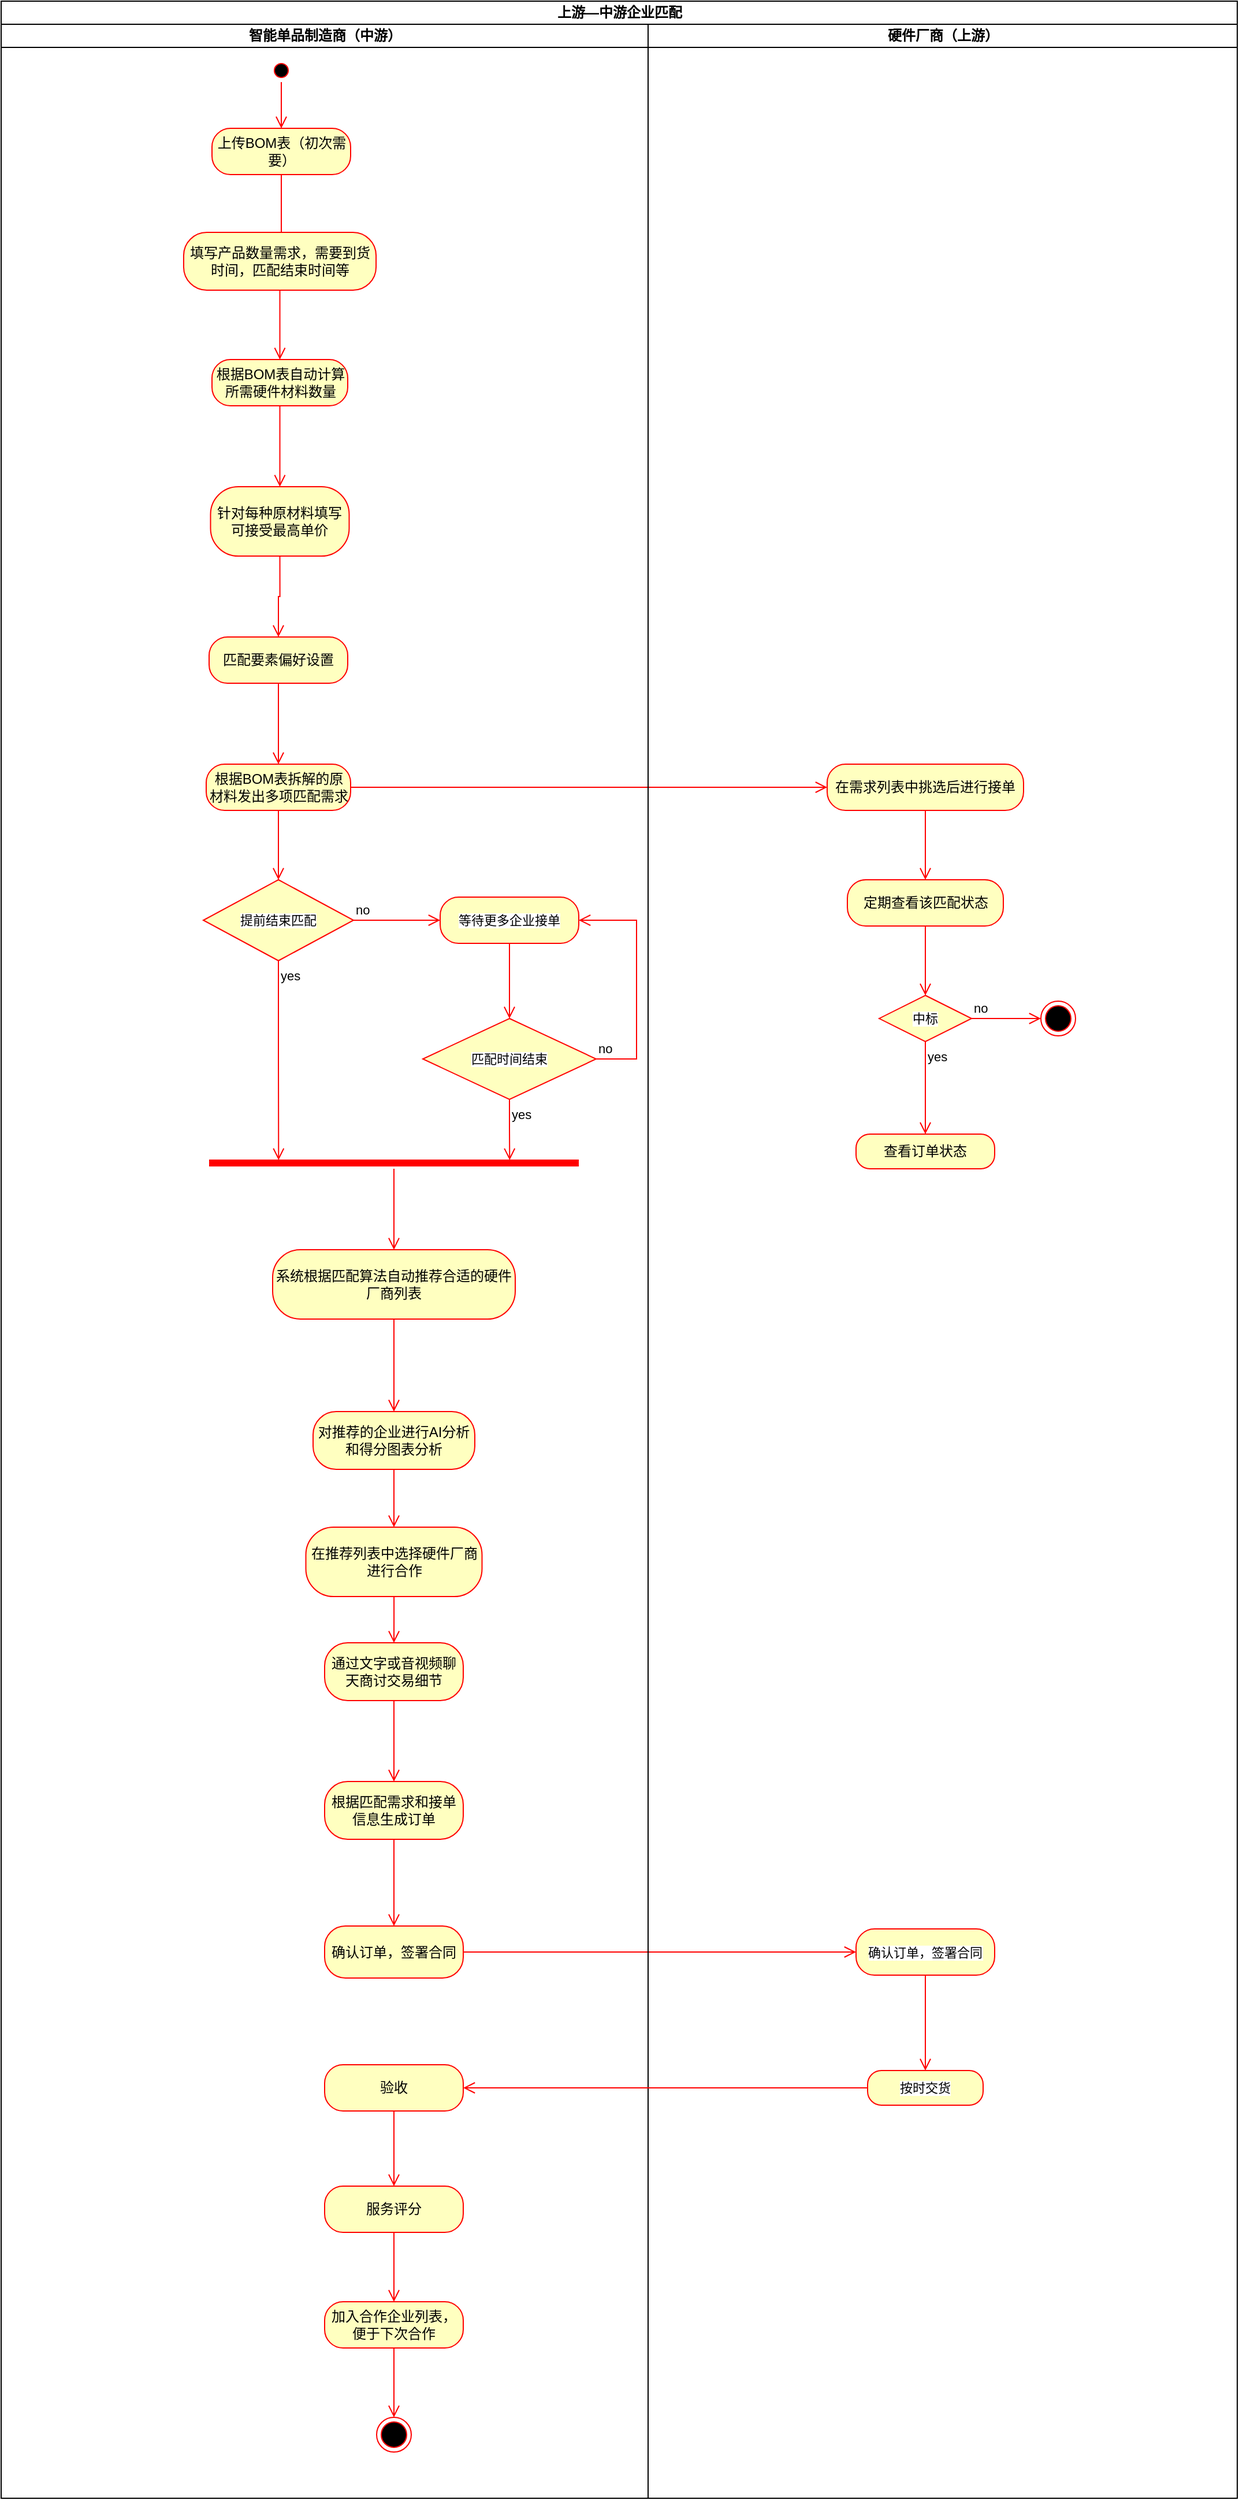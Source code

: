 <mxfile version="26.2.15" pages="9">
  <diagram id="prtHgNgQTEPvFCAcTncT" name="中上游智能匹配">
    <mxGraphModel dx="2563" dy="1465" grid="1" gridSize="10" guides="1" tooltips="1" connect="1" arrows="1" fold="1" page="1" pageScale="1" pageWidth="2339" pageHeight="3300" math="0" shadow="0">
      <root>
        <mxCell id="0" />
        <mxCell id="1" parent="0" />
        <mxCell id="G4k473hNy3UlmJ6TiarO-14" value="上游—中游企业匹配" style="swimlane;childLayout=stackLayout;resizeParent=1;resizeParentMax=0;startSize=20;html=1;" parent="1" vertex="1">
          <mxGeometry x="690.0" y="550" width="1070" height="2160" as="geometry" />
        </mxCell>
        <mxCell id="iaTla6m8owf9gjWXvr2z-17" value="" style="edgeStyle=orthogonalEdgeStyle;shape=connector;rounded=0;orthogonalLoop=1;jettySize=auto;html=1;strokeColor=#ff0000;align=center;verticalAlign=bottom;fontFamily=Helvetica;fontSize=11;fontColor=default;labelBackgroundColor=default;endArrow=open;endSize=8;" edge="1" parent="G4k473hNy3UlmJ6TiarO-14" source="G4k473hNy3UlmJ6TiarO-32" target="iaTla6m8owf9gjWXvr2z-16">
          <mxGeometry relative="1" as="geometry" />
        </mxCell>
        <mxCell id="G4k473hNy3UlmJ6TiarO-15" value="智能单品制造商（中游）" style="swimlane;startSize=20;html=1;" parent="G4k473hNy3UlmJ6TiarO-14" vertex="1">
          <mxGeometry y="20" width="560" height="2140" as="geometry" />
        </mxCell>
        <mxCell id="G4k473hNy3UlmJ6TiarO-18" value="" style="ellipse;html=1;shape=startState;fillColor=#000000;strokeColor=#ff0000;" parent="G4k473hNy3UlmJ6TiarO-15" vertex="1">
          <mxGeometry x="232.5" y="30" width="20" height="20" as="geometry" />
        </mxCell>
        <mxCell id="G4k473hNy3UlmJ6TiarO-19" value="" style="edgeStyle=orthogonalEdgeStyle;html=1;verticalAlign=bottom;endArrow=open;endSize=8;strokeColor=#ff0000;rounded=0;" parent="G4k473hNy3UlmJ6TiarO-15" source="G4k473hNy3UlmJ6TiarO-18" edge="1">
          <mxGeometry relative="1" as="geometry">
            <mxPoint x="242.5" y="90" as="targetPoint" />
          </mxGeometry>
        </mxCell>
        <mxCell id="G4k473hNy3UlmJ6TiarO-20" value="上传BOM表（初次需要）" style="rounded=1;whiteSpace=wrap;html=1;arcSize=40;fontColor=#000000;fillColor=#ffffc0;strokeColor=#ff0000;" parent="G4k473hNy3UlmJ6TiarO-15" vertex="1">
          <mxGeometry x="182.5" y="90" width="120" height="40" as="geometry" />
        </mxCell>
        <mxCell id="G4k473hNy3UlmJ6TiarO-21" value="" style="edgeStyle=orthogonalEdgeStyle;html=1;verticalAlign=bottom;endArrow=open;endSize=8;strokeColor=#ff0000;rounded=0;" parent="G4k473hNy3UlmJ6TiarO-15" source="G4k473hNy3UlmJ6TiarO-20" edge="1">
          <mxGeometry relative="1" as="geometry">
            <mxPoint x="242.5" y="190" as="targetPoint" />
          </mxGeometry>
        </mxCell>
        <mxCell id="G4k473hNy3UlmJ6TiarO-22" value="填写产品数量需求，需要到货时间，匹配结束时间等" style="rounded=1;whiteSpace=wrap;html=1;arcSize=40;fontColor=#000000;fillColor=#ffffc0;strokeColor=#ff0000;" parent="G4k473hNy3UlmJ6TiarO-15" vertex="1">
          <mxGeometry x="157.97" y="180" width="166.57" height="50" as="geometry" />
        </mxCell>
        <mxCell id="G4k473hNy3UlmJ6TiarO-23" value="" style="edgeStyle=orthogonalEdgeStyle;html=1;verticalAlign=bottom;endArrow=open;endSize=8;strokeColor=#ff0000;rounded=0;entryX=0.5;entryY=0;entryDx=0;entryDy=0;entryPerimeter=0;fillColor=#FF0000;" parent="G4k473hNy3UlmJ6TiarO-15" source="G4k473hNy3UlmJ6TiarO-22" edge="1" target="iaTla6m8owf9gjWXvr2z-1">
          <mxGeometry relative="1" as="geometry">
            <mxPoint x="242.5" y="290" as="targetPoint" />
          </mxGeometry>
        </mxCell>
        <mxCell id="iaTla6m8owf9gjWXvr2z-25" style="edgeStyle=orthogonalEdgeStyle;shape=connector;rounded=0;orthogonalLoop=1;jettySize=auto;html=1;exitX=0.5;exitY=1;exitDx=0;exitDy=0;strokeColor=#ff0000;align=center;verticalAlign=bottom;fontFamily=Helvetica;fontSize=11;fontColor=default;labelBackgroundColor=default;endArrow=open;endSize=8;entryX=0.5;entryY=0;entryDx=0;entryDy=0;" edge="1" parent="G4k473hNy3UlmJ6TiarO-15" source="G4k473hNy3UlmJ6TiarO-32" target="iaTla6m8owf9gjWXvr2z-26">
          <mxGeometry relative="1" as="geometry">
            <mxPoint x="240.286" y="750" as="targetPoint" />
          </mxGeometry>
        </mxCell>
        <mxCell id="G4k473hNy3UlmJ6TiarO-32" value="根据BOM表拆解的原材料发出多项匹配需求" style="rounded=1;whiteSpace=wrap;html=1;arcSize=40;fontColor=#000000;fillColor=#ffffc0;strokeColor=#ff0000;" parent="G4k473hNy3UlmJ6TiarO-15" vertex="1">
          <mxGeometry x="177.5" y="640" width="125" height="40" as="geometry" />
        </mxCell>
        <mxCell id="iaTla6m8owf9gjWXvr2z-51" value="" style="edgeStyle=orthogonalEdgeStyle;shape=connector;rounded=0;orthogonalLoop=1;jettySize=auto;html=1;strokeColor=#ff0000;align=center;verticalAlign=bottom;fontFamily=Helvetica;fontSize=11;fontColor=default;labelBackgroundColor=default;endArrow=open;endSize=8;" edge="1" parent="G4k473hNy3UlmJ6TiarO-15" source="G4k473hNy3UlmJ6TiarO-51" target="iaTla6m8owf9gjWXvr2z-50">
          <mxGeometry relative="1" as="geometry" />
        </mxCell>
        <mxCell id="G4k473hNy3UlmJ6TiarO-51" value="系统根据匹配算法自动推荐合适的硬件厂商列表" style="whiteSpace=wrap;html=1;fillColor=#ffffc0;strokeColor=#ff0000;fontColor=#000000;rounded=1;arcSize=40;" parent="G4k473hNy3UlmJ6TiarO-15" vertex="1">
          <mxGeometry x="235" y="1060" width="210" height="60" as="geometry" />
        </mxCell>
        <mxCell id="iaTla6m8owf9gjWXvr2z-1" value="根据BOM表自动计算所需硬件材料数量" style="rounded=1;whiteSpace=wrap;html=1;arcSize=40;fontColor=#000000;fillColor=#ffffc0;strokeColor=#ff0000;" vertex="1" parent="G4k473hNy3UlmJ6TiarO-15">
          <mxGeometry x="182.5" y="290" width="117.5" height="40" as="geometry" />
        </mxCell>
        <mxCell id="iaTla6m8owf9gjWXvr2z-3" value="匹配要素偏好设置" style="rounded=1;whiteSpace=wrap;html=1;arcSize=40;fontColor=#000000;fillColor=#ffffc0;strokeColor=#ff0000;" vertex="1" parent="G4k473hNy3UlmJ6TiarO-15">
          <mxGeometry x="180.0" y="530" width="120" height="40" as="geometry" />
        </mxCell>
        <mxCell id="iaTla6m8owf9gjWXvr2z-4" value="" style="edgeStyle=orthogonalEdgeStyle;html=1;verticalAlign=bottom;endArrow=open;endSize=8;strokeColor=#ff0000;rounded=0;entryX=0.5;entryY=0;entryDx=0;entryDy=0;" edge="1" parent="G4k473hNy3UlmJ6TiarO-15" source="iaTla6m8owf9gjWXvr2z-3" target="G4k473hNy3UlmJ6TiarO-32">
          <mxGeometry relative="1" as="geometry">
            <mxPoint x="240.0" y="630" as="targetPoint" />
          </mxGeometry>
        </mxCell>
        <mxCell id="iaTla6m8owf9gjWXvr2z-7" value="针对每种原材料填写可接受最高单价" style="whiteSpace=wrap;html=1;fillColor=#ffffc0;strokeColor=#ff0000;fontColor=#000000;rounded=1;arcSize=40;" vertex="1" parent="G4k473hNy3UlmJ6TiarO-15">
          <mxGeometry x="181.25" y="400" width="120" height="60" as="geometry" />
        </mxCell>
        <mxCell id="iaTla6m8owf9gjWXvr2z-9" value="" style="edgeStyle=orthogonalEdgeStyle;html=1;verticalAlign=bottom;endArrow=open;endSize=8;strokeColor=#ff0000;rounded=0;exitX=0.5;exitY=1;exitDx=0;exitDy=0;entryX=0.5;entryY=0;entryDx=0;entryDy=0;" edge="1" parent="G4k473hNy3UlmJ6TiarO-15" source="iaTla6m8owf9gjWXvr2z-1" target="iaTla6m8owf9gjWXvr2z-7">
          <mxGeometry relative="1" as="geometry">
            <mxPoint x="240.66" y="400" as="targetPoint" />
            <mxPoint x="240.54" y="340" as="sourcePoint" />
          </mxGeometry>
        </mxCell>
        <mxCell id="iaTla6m8owf9gjWXvr2z-11" value="" style="edgeStyle=orthogonalEdgeStyle;html=1;verticalAlign=bottom;endArrow=open;endSize=8;strokeColor=#ff0000;rounded=0;exitX=0.5;exitY=1;exitDx=0;exitDy=0;entryX=0.5;entryY=0;entryDx=0;entryDy=0;" edge="1" parent="G4k473hNy3UlmJ6TiarO-15" source="iaTla6m8owf9gjWXvr2z-7" target="iaTla6m8owf9gjWXvr2z-3">
          <mxGeometry relative="1" as="geometry">
            <mxPoint x="239.29" y="540" as="targetPoint" />
            <mxPoint x="239.29" y="470" as="sourcePoint" />
          </mxGeometry>
        </mxCell>
        <mxCell id="iaTla6m8owf9gjWXvr2z-26" value="提前结束匹配" style="rhombus;whiteSpace=wrap;html=1;fontColor=#000000;fillColor=#ffffc0;strokeColor=#ff0000;fontFamily=Helvetica;fontSize=11;labelBackgroundColor=default;" vertex="1" parent="G4k473hNy3UlmJ6TiarO-15">
          <mxGeometry x="175" y="740" width="130" height="70" as="geometry" />
        </mxCell>
        <mxCell id="iaTla6m8owf9gjWXvr2z-27" value="no" style="edgeStyle=orthogonalEdgeStyle;html=1;align=left;verticalAlign=bottom;endArrow=open;endSize=8;strokeColor=#ff0000;rounded=0;fontFamily=Helvetica;fontSize=11;fontColor=default;labelBackgroundColor=default;entryX=0;entryY=0.5;entryDx=0;entryDy=0;" edge="1" source="iaTla6m8owf9gjWXvr2z-26" parent="G4k473hNy3UlmJ6TiarO-15" target="iaTla6m8owf9gjWXvr2z-32">
          <mxGeometry x="-1" relative="1" as="geometry">
            <mxPoint x="380" y="775" as="targetPoint" />
          </mxGeometry>
        </mxCell>
        <mxCell id="iaTla6m8owf9gjWXvr2z-28" value="yes" style="edgeStyle=orthogonalEdgeStyle;html=1;align=left;verticalAlign=top;endArrow=open;endSize=8;strokeColor=#ff0000;rounded=0;fontFamily=Helvetica;fontSize=11;fontColor=default;labelBackgroundColor=default;entryX=0.188;entryY=0.252;entryDx=0;entryDy=0;entryPerimeter=0;" edge="1" source="iaTla6m8owf9gjWXvr2z-26" parent="G4k473hNy3UlmJ6TiarO-15" target="iaTla6m8owf9gjWXvr2z-37">
          <mxGeometry x="-1" relative="1" as="geometry">
            <mxPoint x="240.0" y="970" as="targetPoint" />
          </mxGeometry>
        </mxCell>
        <mxCell id="iaTla6m8owf9gjWXvr2z-32" value="等待更多企业接单" style="rounded=1;whiteSpace=wrap;html=1;arcSize=40;fontColor=#000000;fillColor=#ffffc0;strokeColor=#ff0000;fontFamily=Helvetica;fontSize=11;labelBackgroundColor=default;" vertex="1" parent="G4k473hNy3UlmJ6TiarO-15">
          <mxGeometry x="380.0" y="755" width="120" height="40" as="geometry" />
        </mxCell>
        <mxCell id="iaTla6m8owf9gjWXvr2z-33" value="" style="edgeStyle=orthogonalEdgeStyle;html=1;verticalAlign=bottom;endArrow=open;endSize=8;strokeColor=#ff0000;rounded=0;align=center;fontFamily=Helvetica;fontSize=11;fontColor=default;labelBackgroundColor=default;entryX=0.5;entryY=0;entryDx=0;entryDy=0;" edge="1" source="iaTla6m8owf9gjWXvr2z-32" parent="G4k473hNy3UlmJ6TiarO-15" target="iaTla6m8owf9gjWXvr2z-34">
          <mxGeometry relative="1" as="geometry">
            <mxPoint x="440.0" y="860" as="targetPoint" />
          </mxGeometry>
        </mxCell>
        <mxCell id="iaTla6m8owf9gjWXvr2z-34" value="匹配时间结束" style="rhombus;whiteSpace=wrap;html=1;fontColor=#000000;fillColor=#ffffc0;strokeColor=#ff0000;fontFamily=Helvetica;fontSize=11;labelBackgroundColor=default;" vertex="1" parent="G4k473hNy3UlmJ6TiarO-15">
          <mxGeometry x="365" y="860" width="150" height="70" as="geometry" />
        </mxCell>
        <mxCell id="iaTla6m8owf9gjWXvr2z-35" value="no" style="edgeStyle=orthogonalEdgeStyle;html=1;align=left;verticalAlign=bottom;endArrow=open;endSize=8;strokeColor=#ff0000;rounded=0;fontFamily=Helvetica;fontSize=11;fontColor=default;labelBackgroundColor=default;entryX=1;entryY=0.5;entryDx=0;entryDy=0;" edge="1" source="iaTla6m8owf9gjWXvr2z-34" parent="G4k473hNy3UlmJ6TiarO-15" target="iaTla6m8owf9gjWXvr2z-32">
          <mxGeometry x="-1" relative="1" as="geometry">
            <mxPoint x="570.0" y="780" as="targetPoint" />
            <Array as="points">
              <mxPoint x="550" y="895" />
              <mxPoint x="550" y="775" />
            </Array>
          </mxGeometry>
        </mxCell>
        <mxCell id="iaTla6m8owf9gjWXvr2z-36" value="yes" style="edgeStyle=orthogonalEdgeStyle;html=1;align=left;verticalAlign=top;endArrow=open;endSize=8;strokeColor=#ff0000;rounded=0;fontFamily=Helvetica;fontSize=11;fontColor=default;labelBackgroundColor=default;entryX=0.813;entryY=0.252;entryDx=0;entryDy=0;entryPerimeter=0;" edge="1" source="iaTla6m8owf9gjWXvr2z-34" parent="G4k473hNy3UlmJ6TiarO-15" target="iaTla6m8owf9gjWXvr2z-37">
          <mxGeometry x="-1" relative="1" as="geometry">
            <mxPoint x="440.0" y="970" as="targetPoint" />
          </mxGeometry>
        </mxCell>
        <mxCell id="iaTla6m8owf9gjWXvr2z-37" value="" style="shape=line;html=1;strokeWidth=6;strokeColor=#ff0000;fontFamily=Helvetica;fontSize=11;fontColor=default;labelBackgroundColor=default;" vertex="1" parent="G4k473hNy3UlmJ6TiarO-15">
          <mxGeometry x="180" y="980" width="320" height="10" as="geometry" />
        </mxCell>
        <mxCell id="iaTla6m8owf9gjWXvr2z-38" value="" style="edgeStyle=orthogonalEdgeStyle;html=1;verticalAlign=bottom;endArrow=open;endSize=8;strokeColor=#ff0000;rounded=0;align=center;fontFamily=Helvetica;fontSize=11;fontColor=default;labelBackgroundColor=default;entryX=0.5;entryY=0;entryDx=0;entryDy=0;" edge="1" source="iaTla6m8owf9gjWXvr2z-37" parent="G4k473hNy3UlmJ6TiarO-15" target="G4k473hNy3UlmJ6TiarO-51">
          <mxGeometry relative="1" as="geometry">
            <mxPoint x="340.0" y="1050" as="targetPoint" />
          </mxGeometry>
        </mxCell>
        <mxCell id="iaTla6m8owf9gjWXvr2z-52" style="edgeStyle=orthogonalEdgeStyle;shape=connector;rounded=0;orthogonalLoop=1;jettySize=auto;html=1;exitX=0.5;exitY=1;exitDx=0;exitDy=0;strokeColor=#ff0000;align=center;verticalAlign=bottom;fontFamily=Helvetica;fontSize=11;fontColor=default;labelBackgroundColor=default;endArrow=open;endSize=8;entryX=0.5;entryY=0;entryDx=0;entryDy=0;" edge="1" parent="G4k473hNy3UlmJ6TiarO-15" source="iaTla6m8owf9gjWXvr2z-50" target="iaTla6m8owf9gjWXvr2z-44">
          <mxGeometry relative="1" as="geometry">
            <mxPoint x="340.286" y="1290" as="targetPoint" />
          </mxGeometry>
        </mxCell>
        <mxCell id="iaTla6m8owf9gjWXvr2z-50" value="对推荐的企业进行AI分析和得分图表分析" style="whiteSpace=wrap;html=1;fillColor=#ffffc0;strokeColor=#ff0000;fontColor=#000000;rounded=1;arcSize=40;" vertex="1" parent="G4k473hNy3UlmJ6TiarO-15">
          <mxGeometry x="270" y="1200" width="140" height="50" as="geometry" />
        </mxCell>
        <mxCell id="iaTla6m8owf9gjWXvr2z-43" value="" style="edgeStyle=orthogonalEdgeStyle;shape=connector;rounded=0;orthogonalLoop=1;jettySize=auto;html=1;strokeColor=#ff0000;align=center;verticalAlign=bottom;fontFamily=Helvetica;fontSize=11;fontColor=default;labelBackgroundColor=default;endArrow=open;endSize=8;" edge="1" parent="G4k473hNy3UlmJ6TiarO-15" source="iaTla6m8owf9gjWXvr2z-44" target="iaTla6m8owf9gjWXvr2z-45">
          <mxGeometry relative="1" as="geometry" />
        </mxCell>
        <mxCell id="iaTla6m8owf9gjWXvr2z-44" value="在推荐列表中选择硬件厂商进行合作" style="rounded=1;whiteSpace=wrap;html=1;arcSize=40;fontColor=#000000;fillColor=#ffffc0;strokeColor=#ff0000;" vertex="1" parent="G4k473hNy3UlmJ6TiarO-15">
          <mxGeometry x="263.75" y="1300" width="152.5" height="60" as="geometry" />
        </mxCell>
        <mxCell id="iaTla6m8owf9gjWXvr2z-53" style="edgeStyle=orthogonalEdgeStyle;shape=connector;rounded=0;orthogonalLoop=1;jettySize=auto;html=1;exitX=0.5;exitY=1;exitDx=0;exitDy=0;strokeColor=#ff0000;align=center;verticalAlign=bottom;fontFamily=Helvetica;fontSize=11;fontColor=default;labelBackgroundColor=default;endArrow=open;endSize=8;entryX=0.5;entryY=0;entryDx=0;entryDy=0;" edge="1" parent="G4k473hNy3UlmJ6TiarO-15" source="iaTla6m8owf9gjWXvr2z-45" target="iaTla6m8owf9gjWXvr2z-39">
          <mxGeometry relative="1" as="geometry">
            <mxPoint x="340.286" y="1510.0" as="targetPoint" />
          </mxGeometry>
        </mxCell>
        <mxCell id="iaTla6m8owf9gjWXvr2z-45" value="通过文字或音视频聊天商讨交易细节" style="whiteSpace=wrap;html=1;fillColor=#ffffc0;strokeColor=#ff0000;fontColor=#000000;rounded=1;arcSize=40;" vertex="1" parent="G4k473hNy3UlmJ6TiarO-15">
          <mxGeometry x="280" y="1400" width="120" height="50" as="geometry" />
        </mxCell>
        <mxCell id="iaTla6m8owf9gjWXvr2z-55" value="" style="edgeStyle=orthogonalEdgeStyle;shape=connector;rounded=0;orthogonalLoop=1;jettySize=auto;html=1;strokeColor=#ff0000;align=center;verticalAlign=bottom;fontFamily=Helvetica;fontSize=11;fontColor=default;labelBackgroundColor=default;endArrow=open;endSize=8;" edge="1" parent="G4k473hNy3UlmJ6TiarO-15" source="iaTla6m8owf9gjWXvr2z-39" target="iaTla6m8owf9gjWXvr2z-54">
          <mxGeometry relative="1" as="geometry" />
        </mxCell>
        <mxCell id="iaTla6m8owf9gjWXvr2z-39" value="根据匹配需求和接单信息生成订单" style="whiteSpace=wrap;html=1;fillColor=#ffffc0;strokeColor=#ff0000;fontColor=#000000;rounded=1;arcSize=40;" vertex="1" parent="G4k473hNy3UlmJ6TiarO-15">
          <mxGeometry x="280" y="1520" width="120" height="50" as="geometry" />
        </mxCell>
        <mxCell id="iaTla6m8owf9gjWXvr2z-54" value="确认订单，签署合同" style="whiteSpace=wrap;html=1;fillColor=#ffffc0;strokeColor=#ff0000;fontColor=#000000;rounded=1;arcSize=40;" vertex="1" parent="G4k473hNy3UlmJ6TiarO-15">
          <mxGeometry x="280" y="1645" width="120" height="45" as="geometry" />
        </mxCell>
        <mxCell id="G4k473hNy3UlmJ6TiarO-64" value="验收" style="rounded=1;whiteSpace=wrap;html=1;arcSize=40;fontColor=#000000;fillColor=#ffffc0;strokeColor=#ff0000;" parent="G4k473hNy3UlmJ6TiarO-15" vertex="1">
          <mxGeometry x="280.0" y="1765" width="120" height="40" as="geometry" />
        </mxCell>
        <mxCell id="G4k473hNy3UlmJ6TiarO-65" value="" style="edgeStyle=orthogonalEdgeStyle;html=1;verticalAlign=bottom;endArrow=open;endSize=8;strokeColor=#ff0000;rounded=0;" parent="G4k473hNy3UlmJ6TiarO-15" source="G4k473hNy3UlmJ6TiarO-64" edge="1">
          <mxGeometry relative="1" as="geometry">
            <mxPoint x="340.0" y="1870" as="targetPoint" />
          </mxGeometry>
        </mxCell>
        <mxCell id="G4k473hNy3UlmJ6TiarO-68" value="服务评分" style="rounded=1;whiteSpace=wrap;html=1;arcSize=40;fontColor=#000000;fillColor=#ffffc0;strokeColor=#ff0000;" parent="G4k473hNy3UlmJ6TiarO-15" vertex="1">
          <mxGeometry x="280.0" y="1870" width="120" height="40" as="geometry" />
        </mxCell>
        <mxCell id="G4k473hNy3UlmJ6TiarO-69" value="" style="edgeStyle=orthogonalEdgeStyle;html=1;verticalAlign=bottom;endArrow=open;endSize=8;strokeColor=#ff0000;rounded=0;" parent="G4k473hNy3UlmJ6TiarO-15" source="G4k473hNy3UlmJ6TiarO-68" edge="1">
          <mxGeometry relative="1" as="geometry">
            <mxPoint x="340.0" y="1970" as="targetPoint" />
          </mxGeometry>
        </mxCell>
        <mxCell id="G4k473hNy3UlmJ6TiarO-70" value="加入合作企业列表，便于下次合作" style="rounded=1;whiteSpace=wrap;html=1;arcSize=40;fontColor=#000000;fillColor=#ffffc0;strokeColor=#ff0000;" parent="G4k473hNy3UlmJ6TiarO-15" vertex="1">
          <mxGeometry x="280.0" y="1970" width="120" height="40" as="geometry" />
        </mxCell>
        <mxCell id="G4k473hNy3UlmJ6TiarO-71" value="" style="edgeStyle=orthogonalEdgeStyle;html=1;verticalAlign=bottom;endArrow=open;endSize=8;strokeColor=#ff0000;rounded=0;" parent="G4k473hNy3UlmJ6TiarO-15" source="G4k473hNy3UlmJ6TiarO-70" edge="1">
          <mxGeometry relative="1" as="geometry">
            <mxPoint x="340.0" y="2070" as="targetPoint" />
          </mxGeometry>
        </mxCell>
        <mxCell id="G4k473hNy3UlmJ6TiarO-72" value="" style="ellipse;html=1;shape=endState;fillColor=#000000;strokeColor=#ff0000;" parent="G4k473hNy3UlmJ6TiarO-15" vertex="1">
          <mxGeometry x="325.0" y="2070" width="30" height="30" as="geometry" />
        </mxCell>
        <mxCell id="iaTla6m8owf9gjWXvr2z-56" style="edgeStyle=orthogonalEdgeStyle;shape=connector;rounded=0;orthogonalLoop=1;jettySize=auto;html=1;exitX=1;exitY=0.5;exitDx=0;exitDy=0;strokeColor=#ff0000;align=center;verticalAlign=bottom;fontFamily=Helvetica;fontSize=11;fontColor=default;labelBackgroundColor=default;endArrow=open;endSize=8;entryX=0;entryY=0.5;entryDx=0;entryDy=0;" edge="1" parent="G4k473hNy3UlmJ6TiarO-14" source="iaTla6m8owf9gjWXvr2z-54" target="iaTla6m8owf9gjWXvr2z-57">
          <mxGeometry relative="1" as="geometry">
            <mxPoint x="830.0" y="1687.286" as="targetPoint" />
          </mxGeometry>
        </mxCell>
        <mxCell id="G4k473hNy3UlmJ6TiarO-16" value="硬件厂商（上游）" style="swimlane;startSize=20;html=1;" parent="G4k473hNy3UlmJ6TiarO-14" vertex="1">
          <mxGeometry x="560" y="20" width="510" height="2140" as="geometry" />
        </mxCell>
        <mxCell id="iaTla6m8owf9gjWXvr2z-19" value="" style="edgeStyle=orthogonalEdgeStyle;shape=connector;rounded=0;orthogonalLoop=1;jettySize=auto;html=1;strokeColor=#ff0000;align=center;verticalAlign=bottom;fontFamily=Helvetica;fontSize=11;fontColor=default;labelBackgroundColor=default;endArrow=open;endSize=8;" edge="1" parent="G4k473hNy3UlmJ6TiarO-16" source="iaTla6m8owf9gjWXvr2z-16" target="iaTla6m8owf9gjWXvr2z-18">
          <mxGeometry relative="1" as="geometry" />
        </mxCell>
        <mxCell id="iaTla6m8owf9gjWXvr2z-16" value="在需求列表中挑选后进行接单" style="whiteSpace=wrap;html=1;fillColor=#ffffc0;strokeColor=#ff0000;fontColor=#000000;rounded=1;arcSize=40;" vertex="1" parent="G4k473hNy3UlmJ6TiarO-16">
          <mxGeometry x="155" y="640" width="170" height="40" as="geometry" />
        </mxCell>
        <mxCell id="iaTla6m8owf9gjWXvr2z-60" value="" style="edgeStyle=orthogonalEdgeStyle;shape=connector;rounded=0;orthogonalLoop=1;jettySize=auto;html=1;strokeColor=#ff0000;align=center;verticalAlign=bottom;fontFamily=Helvetica;fontSize=11;fontColor=default;labelBackgroundColor=default;endArrow=open;endSize=8;entryX=0.5;entryY=0;entryDx=0;entryDy=0;" edge="1" parent="G4k473hNy3UlmJ6TiarO-16" source="iaTla6m8owf9gjWXvr2z-18" target="iaTla6m8owf9gjWXvr2z-63">
          <mxGeometry relative="1" as="geometry">
            <mxPoint x="240" y="830" as="targetPoint" />
          </mxGeometry>
        </mxCell>
        <mxCell id="iaTla6m8owf9gjWXvr2z-18" value="定期查看该匹配状态" style="whiteSpace=wrap;html=1;fillColor=#ffffc0;strokeColor=#ff0000;fontColor=#000000;rounded=1;arcSize=40;" vertex="1" parent="G4k473hNy3UlmJ6TiarO-16">
          <mxGeometry x="172.5" y="740" width="135" height="40" as="geometry" />
        </mxCell>
        <mxCell id="iaTla6m8owf9gjWXvr2z-69" value="" style="edgeStyle=orthogonalEdgeStyle;shape=connector;rounded=0;orthogonalLoop=1;jettySize=auto;html=1;strokeColor=#ff0000;align=center;verticalAlign=bottom;fontFamily=Helvetica;fontSize=11;fontColor=default;labelBackgroundColor=default;endArrow=open;endSize=8;" edge="1" parent="G4k473hNy3UlmJ6TiarO-16" source="iaTla6m8owf9gjWXvr2z-57" target="iaTla6m8owf9gjWXvr2z-68">
          <mxGeometry relative="1" as="geometry" />
        </mxCell>
        <mxCell id="iaTla6m8owf9gjWXvr2z-57" value="确认订单，签署合同" style="rounded=1;whiteSpace=wrap;html=1;arcSize=40;fontColor=#000000;fillColor=#ffffc0;strokeColor=#ff0000;fontFamily=Helvetica;fontSize=11;labelBackgroundColor=default;" vertex="1" parent="G4k473hNy3UlmJ6TiarO-16">
          <mxGeometry x="180.0" y="1647.5" width="120" height="40" as="geometry" />
        </mxCell>
        <mxCell id="iaTla6m8owf9gjWXvr2z-62" value="查看订单状态" style="whiteSpace=wrap;html=1;fillColor=#ffffc0;strokeColor=#ff0000;fontColor=#000000;rounded=1;arcSize=40;" vertex="1" parent="G4k473hNy3UlmJ6TiarO-16">
          <mxGeometry x="180" y="960" width="120" height="30" as="geometry" />
        </mxCell>
        <mxCell id="iaTla6m8owf9gjWXvr2z-63" value="中标" style="rhombus;whiteSpace=wrap;html=1;fontColor=#000000;fillColor=#ffffc0;strokeColor=#ff0000;fontFamily=Helvetica;fontSize=11;labelBackgroundColor=default;" vertex="1" parent="G4k473hNy3UlmJ6TiarO-16">
          <mxGeometry x="200.0" y="840" width="80" height="40" as="geometry" />
        </mxCell>
        <mxCell id="iaTla6m8owf9gjWXvr2z-64" value="no" style="edgeStyle=orthogonalEdgeStyle;html=1;align=left;verticalAlign=bottom;endArrow=open;endSize=8;strokeColor=#ff0000;rounded=0;fontFamily=Helvetica;fontSize=11;fontColor=default;labelBackgroundColor=default;entryX=0;entryY=0.5;entryDx=0;entryDy=0;" edge="1" source="iaTla6m8owf9gjWXvr2z-63" parent="G4k473hNy3UlmJ6TiarO-16" target="iaTla6m8owf9gjWXvr2z-66">
          <mxGeometry x="-1" relative="1" as="geometry">
            <mxPoint x="380.0" y="860" as="targetPoint" />
          </mxGeometry>
        </mxCell>
        <mxCell id="iaTla6m8owf9gjWXvr2z-65" value="yes" style="edgeStyle=orthogonalEdgeStyle;html=1;align=left;verticalAlign=top;endArrow=open;endSize=8;strokeColor=#ff0000;rounded=0;fontFamily=Helvetica;fontSize=11;fontColor=default;labelBackgroundColor=default;entryX=0.5;entryY=0;entryDx=0;entryDy=0;" edge="1" source="iaTla6m8owf9gjWXvr2z-63" parent="G4k473hNy3UlmJ6TiarO-16" target="iaTla6m8owf9gjWXvr2z-62">
          <mxGeometry x="-1" relative="1" as="geometry">
            <mxPoint x="240.0" y="940" as="targetPoint" />
          </mxGeometry>
        </mxCell>
        <mxCell id="iaTla6m8owf9gjWXvr2z-66" value="" style="ellipse;html=1;shape=endState;fillColor=#000000;strokeColor=#ff0000;fontFamily=Helvetica;fontSize=11;fontColor=default;labelBackgroundColor=default;" vertex="1" parent="G4k473hNy3UlmJ6TiarO-16">
          <mxGeometry x="340.0" y="845" width="30" height="30" as="geometry" />
        </mxCell>
        <mxCell id="iaTla6m8owf9gjWXvr2z-68" value="按时交货" style="whiteSpace=wrap;html=1;fontSize=11;fillColor=#ffffc0;strokeColor=#ff0000;fontColor=#000000;rounded=1;arcSize=40;labelBackgroundColor=default;" vertex="1" parent="G4k473hNy3UlmJ6TiarO-16">
          <mxGeometry x="190" y="1770" width="100" height="30" as="geometry" />
        </mxCell>
        <mxCell id="iaTla6m8owf9gjWXvr2z-70" style="edgeStyle=orthogonalEdgeStyle;shape=connector;rounded=0;orthogonalLoop=1;jettySize=auto;html=1;entryX=1;entryY=0.5;entryDx=0;entryDy=0;strokeColor=#ff0000;align=center;verticalAlign=bottom;fontFamily=Helvetica;fontSize=11;fontColor=default;labelBackgroundColor=default;endArrow=open;endSize=8;" edge="1" parent="G4k473hNy3UlmJ6TiarO-14" source="iaTla6m8owf9gjWXvr2z-68" target="G4k473hNy3UlmJ6TiarO-64">
          <mxGeometry relative="1" as="geometry" />
        </mxCell>
      </root>
    </mxGraphModel>
  </diagram>
  <diagram id="7u9bPi9LvH8Y9y0cHNrz" name="中下游智能匹配">
    <mxGraphModel dx="2278" dy="1302" grid="1" gridSize="10" guides="1" tooltips="1" connect="1" arrows="1" fold="1" page="1" pageScale="1" pageWidth="2339" pageHeight="3300" math="0" shadow="0">
      <root>
        <mxCell id="0" />
        <mxCell id="1" parent="0" />
        <mxCell id="Gj4Fg86rMPYZRkNIS9kM-61" value="中游—下游企业匹配" style="swimlane;childLayout=stackLayout;resizeParent=1;resizeParentMax=0;startSize=20;html=1;" vertex="1" parent="1">
          <mxGeometry x="1020" y="620" width="1060" height="2060" as="geometry" />
        </mxCell>
        <mxCell id="Gj4Fg86rMPYZRkNIS9kM-63" value="智能单品制造商（中游）" style="swimlane;startSize=20;html=1;" vertex="1" parent="Gj4Fg86rMPYZRkNIS9kM-61">
          <mxGeometry y="20" width="550" height="2040" as="geometry" />
        </mxCell>
        <mxCell id="Gj4Fg86rMPYZRkNIS9kM-107" value="分销渠道商（下游）" style="swimlane;startSize=20;html=1;" vertex="1" parent="Gj4Fg86rMPYZRkNIS9kM-61">
          <mxGeometry x="550" y="20" width="510" height="2040" as="geometry" />
        </mxCell>
        <mxCell id="Gj4Fg86rMPYZRkNIS9kM-105" value="" style="ellipse;html=1;shape=endState;fillColor=#000000;strokeColor=#ff0000;" vertex="1" parent="Gj4Fg86rMPYZRkNIS9kM-107">
          <mxGeometry x="227.03" y="1950" width="30" height="30" as="geometry" />
        </mxCell>
        <mxCell id="Gj4Fg86rMPYZRkNIS9kM-119" value="按时交货" style="whiteSpace=wrap;html=1;fontSize=11;fillColor=#ffffc0;strokeColor=#ff0000;fontColor=#000000;rounded=1;arcSize=40;labelBackgroundColor=default;" vertex="1" parent="Gj4Fg86rMPYZRkNIS9kM-107">
          <mxGeometry x="-260" y="1645" width="100" height="30" as="geometry" />
        </mxCell>
        <mxCell id="Gj4Fg86rMPYZRkNIS9kM-113" value="确认订单，签署合同" style="rounded=1;whiteSpace=wrap;html=1;arcSize=40;fontColor=#000000;fillColor=#ffffc0;strokeColor=#ff0000;fontFamily=Helvetica;fontSize=11;labelBackgroundColor=default;" vertex="1" parent="Gj4Fg86rMPYZRkNIS9kM-107">
          <mxGeometry x="-270.0" y="1510" width="120" height="40" as="geometry" />
        </mxCell>
        <mxCell id="Gj4Fg86rMPYZRkNIS9kM-112" value="" style="edgeStyle=orthogonalEdgeStyle;shape=connector;rounded=0;orthogonalLoop=1;jettySize=auto;html=1;strokeColor=#ff0000;align=center;verticalAlign=bottom;fontFamily=Helvetica;fontSize=11;fontColor=default;labelBackgroundColor=default;endArrow=open;endSize=8;" edge="1" parent="Gj4Fg86rMPYZRkNIS9kM-107" source="Gj4Fg86rMPYZRkNIS9kM-113" target="Gj4Fg86rMPYZRkNIS9kM-119">
          <mxGeometry relative="1" as="geometry" />
        </mxCell>
        <mxCell id="Gj4Fg86rMPYZRkNIS9kM-120" style="edgeStyle=orthogonalEdgeStyle;shape=connector;rounded=0;orthogonalLoop=1;jettySize=auto;html=1;entryX=0;entryY=0.5;entryDx=0;entryDy=0;strokeColor=#ff0000;align=center;verticalAlign=bottom;fontFamily=Helvetica;fontSize=11;fontColor=default;labelBackgroundColor=default;endArrow=open;endSize=8;" edge="1" parent="Gj4Fg86rMPYZRkNIS9kM-107" source="Gj4Fg86rMPYZRkNIS9kM-119" target="Gj4Fg86rMPYZRkNIS9kM-99">
          <mxGeometry relative="1" as="geometry" />
        </mxCell>
        <mxCell id="Gj4Fg86rMPYZRkNIS9kM-106" style="edgeStyle=orthogonalEdgeStyle;shape=connector;rounded=0;orthogonalLoop=1;jettySize=auto;html=1;exitX=0;exitY=0.75;exitDx=0;exitDy=0;strokeColor=#ff0000;align=center;verticalAlign=bottom;fontFamily=Helvetica;fontSize=11;fontColor=default;labelBackgroundColor=default;endArrow=open;endSize=8;" edge="1" parent="Gj4Fg86rMPYZRkNIS9kM-107" source="Gj4Fg86rMPYZRkNIS9kM-98">
          <mxGeometry relative="1" as="geometry">
            <mxPoint x="-150" y="1534" as="targetPoint" />
          </mxGeometry>
        </mxCell>
        <mxCell id="Gj4Fg86rMPYZRkNIS9kM-64" value="" style="ellipse;html=1;shape=startState;fillColor=#000000;strokeColor=#ff0000;" vertex="1" parent="Gj4Fg86rMPYZRkNIS9kM-107">
          <mxGeometry x="142.02" y="110" width="20" height="20" as="geometry" />
        </mxCell>
        <mxCell id="Gj4Fg86rMPYZRkNIS9kM-65" value="" style="edgeStyle=orthogonalEdgeStyle;html=1;verticalAlign=bottom;endArrow=open;endSize=8;strokeColor=#ff0000;rounded=0;entryX=0.5;entryY=0;entryDx=0;entryDy=0;" edge="1" parent="Gj4Fg86rMPYZRkNIS9kM-107" source="Gj4Fg86rMPYZRkNIS9kM-64" target="Gj4Fg86rMPYZRkNIS9kM-68">
          <mxGeometry relative="1" as="geometry">
            <mxPoint x="153.27" y="10" as="targetPoint" />
          </mxGeometry>
        </mxCell>
        <mxCell id="Gj4Fg86rMPYZRkNIS9kM-68" value="填写产品类别、数量、功能参数需求、需要到货时间、匹配结束时间、可接受最高单价等" style="rounded=1;whiteSpace=wrap;html=1;arcSize=40;fontColor=#000000;fillColor=#ffffc0;strokeColor=#ff0000;" vertex="1" parent="Gj4Fg86rMPYZRkNIS9kM-107">
          <mxGeometry x="68.74" y="220" width="166.57" height="60" as="geometry" />
        </mxCell>
        <mxCell id="Gj4Fg86rMPYZRkNIS9kM-70" style="edgeStyle=orthogonalEdgeStyle;shape=connector;rounded=0;orthogonalLoop=1;jettySize=auto;html=1;exitX=0.5;exitY=1;exitDx=0;exitDy=0;strokeColor=#ff0000;align=center;verticalAlign=bottom;fontFamily=Helvetica;fontSize=11;fontColor=default;labelBackgroundColor=default;endArrow=open;endSize=8;entryX=0.5;entryY=0;entryDx=0;entryDy=0;" edge="1" parent="Gj4Fg86rMPYZRkNIS9kM-107" source="Gj4Fg86rMPYZRkNIS9kM-71" target="Gj4Fg86rMPYZRkNIS9kM-80">
          <mxGeometry relative="1" as="geometry">
            <mxPoint x="152.316" y="580" as="targetPoint" />
          </mxGeometry>
        </mxCell>
        <mxCell id="Gj4Fg86rMPYZRkNIS9kM-71" value="发出匹配需求" style="rounded=1;whiteSpace=wrap;html=1;arcSize=40;fontColor=#000000;fillColor=#ffffc0;strokeColor=#ff0000;" vertex="1" parent="Gj4Fg86rMPYZRkNIS9kM-107">
          <mxGeometry x="89.53" y="470" width="125" height="40" as="geometry" />
        </mxCell>
        <mxCell id="Gj4Fg86rMPYZRkNIS9kM-72" value="" style="edgeStyle=orthogonalEdgeStyle;shape=connector;rounded=0;orthogonalLoop=1;jettySize=auto;html=1;strokeColor=#ff0000;align=center;verticalAlign=bottom;fontFamily=Helvetica;fontSize=11;fontColor=default;labelBackgroundColor=default;endArrow=open;endSize=8;" edge="1" parent="Gj4Fg86rMPYZRkNIS9kM-107" source="Gj4Fg86rMPYZRkNIS9kM-73" target="Gj4Fg86rMPYZRkNIS9kM-91">
          <mxGeometry relative="1" as="geometry" />
        </mxCell>
        <mxCell id="Gj4Fg86rMPYZRkNIS9kM-73" value="系统根据匹配算法自动推荐合适的智能设备厂商列表" style="whiteSpace=wrap;html=1;fillColor=#ffffc0;strokeColor=#ff0000;fontColor=#000000;rounded=1;arcSize=40;" vertex="1" parent="Gj4Fg86rMPYZRkNIS9kM-107">
          <mxGeometry x="147.03" y="890" width="210" height="60" as="geometry" />
        </mxCell>
        <mxCell id="Gj4Fg86rMPYZRkNIS9kM-75" value="匹配要素偏好设置" style="rounded=1;whiteSpace=wrap;html=1;arcSize=40;fontColor=#000000;fillColor=#ffffc0;strokeColor=#ff0000;" vertex="1" parent="Gj4Fg86rMPYZRkNIS9kM-107">
          <mxGeometry x="92.03" y="360" width="120" height="40" as="geometry" />
        </mxCell>
        <mxCell id="Gj4Fg86rMPYZRkNIS9kM-76" value="" style="edgeStyle=orthogonalEdgeStyle;html=1;verticalAlign=bottom;endArrow=open;endSize=8;strokeColor=#ff0000;rounded=0;entryX=0.5;entryY=0;entryDx=0;entryDy=0;" edge="1" parent="Gj4Fg86rMPYZRkNIS9kM-107" source="Gj4Fg86rMPYZRkNIS9kM-75" target="Gj4Fg86rMPYZRkNIS9kM-71">
          <mxGeometry relative="1" as="geometry">
            <mxPoint x="152.03" y="460" as="targetPoint" />
          </mxGeometry>
        </mxCell>
        <mxCell id="Gj4Fg86rMPYZRkNIS9kM-79" value="" style="edgeStyle=orthogonalEdgeStyle;html=1;verticalAlign=bottom;endArrow=open;endSize=8;strokeColor=#ff0000;rounded=0;exitX=0.5;exitY=1;exitDx=0;exitDy=0;entryX=0.5;entryY=0;entryDx=0;entryDy=0;" edge="1" parent="Gj4Fg86rMPYZRkNIS9kM-107" source="Gj4Fg86rMPYZRkNIS9kM-68" target="Gj4Fg86rMPYZRkNIS9kM-75">
          <mxGeometry relative="1" as="geometry">
            <mxPoint x="151.32" y="370" as="targetPoint" />
            <mxPoint x="151.015" y="230" as="sourcePoint" />
          </mxGeometry>
        </mxCell>
        <mxCell id="Gj4Fg86rMPYZRkNIS9kM-80" value="提前结束匹配" style="rhombus;whiteSpace=wrap;html=1;fontColor=#000000;fillColor=#ffffc0;strokeColor=#ff0000;fontFamily=Helvetica;fontSize=11;labelBackgroundColor=default;" vertex="1" parent="Gj4Fg86rMPYZRkNIS9kM-107">
          <mxGeometry x="87.03" y="570" width="130" height="70" as="geometry" />
        </mxCell>
        <mxCell id="Gj4Fg86rMPYZRkNIS9kM-81" value="no" style="edgeStyle=orthogonalEdgeStyle;html=1;align=left;verticalAlign=bottom;endArrow=open;endSize=8;strokeColor=#ff0000;rounded=0;fontFamily=Helvetica;fontSize=11;fontColor=default;labelBackgroundColor=default;entryX=0;entryY=0.5;entryDx=0;entryDy=0;" edge="1" parent="Gj4Fg86rMPYZRkNIS9kM-107" source="Gj4Fg86rMPYZRkNIS9kM-80" target="Gj4Fg86rMPYZRkNIS9kM-83">
          <mxGeometry x="-1" relative="1" as="geometry">
            <mxPoint x="292.03" y="605" as="targetPoint" />
          </mxGeometry>
        </mxCell>
        <mxCell id="Gj4Fg86rMPYZRkNIS9kM-82" value="yes" style="edgeStyle=orthogonalEdgeStyle;html=1;align=left;verticalAlign=top;endArrow=open;endSize=8;strokeColor=#ff0000;rounded=0;fontFamily=Helvetica;fontSize=11;fontColor=default;labelBackgroundColor=default;entryX=0.188;entryY=0.252;entryDx=0;entryDy=0;entryPerimeter=0;" edge="1" parent="Gj4Fg86rMPYZRkNIS9kM-107" source="Gj4Fg86rMPYZRkNIS9kM-80" target="Gj4Fg86rMPYZRkNIS9kM-88">
          <mxGeometry x="-1" relative="1" as="geometry">
            <mxPoint x="152.03" y="800" as="targetPoint" />
          </mxGeometry>
        </mxCell>
        <mxCell id="Gj4Fg86rMPYZRkNIS9kM-83" value="等待更多企业接单" style="rounded=1;whiteSpace=wrap;html=1;arcSize=40;fontColor=#000000;fillColor=#ffffc0;strokeColor=#ff0000;fontFamily=Helvetica;fontSize=11;labelBackgroundColor=default;" vertex="1" parent="Gj4Fg86rMPYZRkNIS9kM-107">
          <mxGeometry x="292.03" y="585" width="120" height="40" as="geometry" />
        </mxCell>
        <mxCell id="Gj4Fg86rMPYZRkNIS9kM-84" value="" style="edgeStyle=orthogonalEdgeStyle;html=1;verticalAlign=bottom;endArrow=open;endSize=8;strokeColor=#ff0000;rounded=0;align=center;fontFamily=Helvetica;fontSize=11;fontColor=default;labelBackgroundColor=default;entryX=0.5;entryY=0;entryDx=0;entryDy=0;" edge="1" parent="Gj4Fg86rMPYZRkNIS9kM-107" source="Gj4Fg86rMPYZRkNIS9kM-83" target="Gj4Fg86rMPYZRkNIS9kM-85">
          <mxGeometry relative="1" as="geometry">
            <mxPoint x="352.03" y="690" as="targetPoint" />
          </mxGeometry>
        </mxCell>
        <mxCell id="Gj4Fg86rMPYZRkNIS9kM-85" value="匹配时间结束" style="rhombus;whiteSpace=wrap;html=1;fontColor=#000000;fillColor=#ffffc0;strokeColor=#ff0000;fontFamily=Helvetica;fontSize=11;labelBackgroundColor=default;" vertex="1" parent="Gj4Fg86rMPYZRkNIS9kM-107">
          <mxGeometry x="277.03" y="690" width="150" height="70" as="geometry" />
        </mxCell>
        <mxCell id="Gj4Fg86rMPYZRkNIS9kM-86" value="no" style="edgeStyle=orthogonalEdgeStyle;html=1;align=left;verticalAlign=bottom;endArrow=open;endSize=8;strokeColor=#ff0000;rounded=0;fontFamily=Helvetica;fontSize=11;fontColor=default;labelBackgroundColor=default;entryX=1;entryY=0.5;entryDx=0;entryDy=0;" edge="1" parent="Gj4Fg86rMPYZRkNIS9kM-107" source="Gj4Fg86rMPYZRkNIS9kM-85" target="Gj4Fg86rMPYZRkNIS9kM-83">
          <mxGeometry x="-1" relative="1" as="geometry">
            <mxPoint x="482.03" y="610" as="targetPoint" />
            <Array as="points">
              <mxPoint x="462.03" y="725" />
              <mxPoint x="462.03" y="605" />
            </Array>
          </mxGeometry>
        </mxCell>
        <mxCell id="Gj4Fg86rMPYZRkNIS9kM-87" value="yes" style="edgeStyle=orthogonalEdgeStyle;html=1;align=left;verticalAlign=top;endArrow=open;endSize=8;strokeColor=#ff0000;rounded=0;fontFamily=Helvetica;fontSize=11;fontColor=default;labelBackgroundColor=default;entryX=0.813;entryY=0.252;entryDx=0;entryDy=0;entryPerimeter=0;" edge="1" parent="Gj4Fg86rMPYZRkNIS9kM-107" source="Gj4Fg86rMPYZRkNIS9kM-85" target="Gj4Fg86rMPYZRkNIS9kM-88">
          <mxGeometry x="-1" relative="1" as="geometry">
            <mxPoint x="352.03" y="800" as="targetPoint" />
          </mxGeometry>
        </mxCell>
        <mxCell id="Gj4Fg86rMPYZRkNIS9kM-88" value="" style="shape=line;html=1;strokeWidth=6;strokeColor=#ff0000;fontFamily=Helvetica;fontSize=11;fontColor=default;labelBackgroundColor=default;" vertex="1" parent="Gj4Fg86rMPYZRkNIS9kM-107">
          <mxGeometry x="92.03" y="810" width="320" height="10" as="geometry" />
        </mxCell>
        <mxCell id="Gj4Fg86rMPYZRkNIS9kM-89" value="" style="edgeStyle=orthogonalEdgeStyle;html=1;verticalAlign=bottom;endArrow=open;endSize=8;strokeColor=#ff0000;rounded=0;align=center;fontFamily=Helvetica;fontSize=11;fontColor=default;labelBackgroundColor=default;entryX=0.5;entryY=0;entryDx=0;entryDy=0;" edge="1" parent="Gj4Fg86rMPYZRkNIS9kM-107" source="Gj4Fg86rMPYZRkNIS9kM-88" target="Gj4Fg86rMPYZRkNIS9kM-73">
          <mxGeometry relative="1" as="geometry">
            <mxPoint x="252.03" y="880" as="targetPoint" />
          </mxGeometry>
        </mxCell>
        <mxCell id="Gj4Fg86rMPYZRkNIS9kM-90" style="edgeStyle=orthogonalEdgeStyle;shape=connector;rounded=0;orthogonalLoop=1;jettySize=auto;html=1;exitX=0.5;exitY=1;exitDx=0;exitDy=0;strokeColor=#ff0000;align=center;verticalAlign=bottom;fontFamily=Helvetica;fontSize=11;fontColor=default;labelBackgroundColor=default;endArrow=open;endSize=8;entryX=0.5;entryY=0;entryDx=0;entryDy=0;" edge="1" parent="Gj4Fg86rMPYZRkNIS9kM-107" source="Gj4Fg86rMPYZRkNIS9kM-91" target="Gj4Fg86rMPYZRkNIS9kM-93">
          <mxGeometry relative="1" as="geometry">
            <mxPoint x="252.316" y="1120" as="targetPoint" />
          </mxGeometry>
        </mxCell>
        <mxCell id="Gj4Fg86rMPYZRkNIS9kM-91" value="对推荐的企业进行AI分析和得分图表分析" style="whiteSpace=wrap;html=1;fillColor=#ffffc0;strokeColor=#ff0000;fontColor=#000000;rounded=1;arcSize=40;" vertex="1" parent="Gj4Fg86rMPYZRkNIS9kM-107">
          <mxGeometry x="182.03" y="1030" width="140" height="50" as="geometry" />
        </mxCell>
        <mxCell id="Gj4Fg86rMPYZRkNIS9kM-92" value="" style="edgeStyle=orthogonalEdgeStyle;shape=connector;rounded=0;orthogonalLoop=1;jettySize=auto;html=1;strokeColor=#ff0000;align=center;verticalAlign=bottom;fontFamily=Helvetica;fontSize=11;fontColor=default;labelBackgroundColor=default;endArrow=open;endSize=8;" edge="1" parent="Gj4Fg86rMPYZRkNIS9kM-107" source="Gj4Fg86rMPYZRkNIS9kM-93" target="Gj4Fg86rMPYZRkNIS9kM-95">
          <mxGeometry relative="1" as="geometry" />
        </mxCell>
        <mxCell id="Gj4Fg86rMPYZRkNIS9kM-93" value="在推荐列表中选择智能设备厂商进行合作" style="rounded=1;whiteSpace=wrap;html=1;arcSize=40;fontColor=#000000;fillColor=#ffffc0;strokeColor=#ff0000;" vertex="1" parent="Gj4Fg86rMPYZRkNIS9kM-107">
          <mxGeometry x="175.78" y="1130" width="152.5" height="60" as="geometry" />
        </mxCell>
        <mxCell id="Gj4Fg86rMPYZRkNIS9kM-94" style="edgeStyle=orthogonalEdgeStyle;shape=connector;rounded=0;orthogonalLoop=1;jettySize=auto;html=1;exitX=0.5;exitY=1;exitDx=0;exitDy=0;strokeColor=#ff0000;align=center;verticalAlign=bottom;fontFamily=Helvetica;fontSize=11;fontColor=default;labelBackgroundColor=default;endArrow=open;endSize=8;entryX=0.5;entryY=0;entryDx=0;entryDy=0;" edge="1" parent="Gj4Fg86rMPYZRkNIS9kM-107" source="Gj4Fg86rMPYZRkNIS9kM-95" target="Gj4Fg86rMPYZRkNIS9kM-97">
          <mxGeometry relative="1" as="geometry">
            <mxPoint x="252.316" y="1340.0" as="targetPoint" />
          </mxGeometry>
        </mxCell>
        <mxCell id="Gj4Fg86rMPYZRkNIS9kM-95" value="通过文字或音视频聊天商讨交易细节" style="whiteSpace=wrap;html=1;fillColor=#ffffc0;strokeColor=#ff0000;fontColor=#000000;rounded=1;arcSize=40;" vertex="1" parent="Gj4Fg86rMPYZRkNIS9kM-107">
          <mxGeometry x="192.03" y="1230" width="120" height="50" as="geometry" />
        </mxCell>
        <mxCell id="Gj4Fg86rMPYZRkNIS9kM-96" value="" style="edgeStyle=orthogonalEdgeStyle;shape=connector;rounded=0;orthogonalLoop=1;jettySize=auto;html=1;strokeColor=#ff0000;align=center;verticalAlign=bottom;fontFamily=Helvetica;fontSize=11;fontColor=default;labelBackgroundColor=default;endArrow=open;endSize=8;" edge="1" parent="Gj4Fg86rMPYZRkNIS9kM-107" source="Gj4Fg86rMPYZRkNIS9kM-97" target="Gj4Fg86rMPYZRkNIS9kM-98">
          <mxGeometry relative="1" as="geometry" />
        </mxCell>
        <mxCell id="Gj4Fg86rMPYZRkNIS9kM-97" value="根据匹配需求和接单信息生成订单" style="whiteSpace=wrap;html=1;fillColor=#ffffc0;strokeColor=#ff0000;fontColor=#000000;rounded=1;arcSize=40;" vertex="1" parent="Gj4Fg86rMPYZRkNIS9kM-107">
          <mxGeometry x="192.03" y="1350" width="120" height="50" as="geometry" />
        </mxCell>
        <mxCell id="Gj4Fg86rMPYZRkNIS9kM-98" value="确认订单，签署合同" style="whiteSpace=wrap;html=1;fillColor=#ffffc0;strokeColor=#ff0000;fontColor=#000000;rounded=1;arcSize=40;" vertex="1" parent="Gj4Fg86rMPYZRkNIS9kM-107">
          <mxGeometry x="192.03" y="1500" width="120" height="45" as="geometry" />
        </mxCell>
        <mxCell id="Gj4Fg86rMPYZRkNIS9kM-99" value="验收" style="rounded=1;whiteSpace=wrap;html=1;arcSize=40;fontColor=#000000;fillColor=#ffffc0;strokeColor=#ff0000;" vertex="1" parent="Gj4Fg86rMPYZRkNIS9kM-107">
          <mxGeometry x="182.03" y="1640" width="120" height="40" as="geometry" />
        </mxCell>
        <mxCell id="Gj4Fg86rMPYZRkNIS9kM-100" value="" style="edgeStyle=orthogonalEdgeStyle;html=1;verticalAlign=bottom;endArrow=open;endSize=8;strokeColor=#ff0000;rounded=0;" edge="1" parent="Gj4Fg86rMPYZRkNIS9kM-107" source="Gj4Fg86rMPYZRkNIS9kM-99">
          <mxGeometry relative="1" as="geometry">
            <mxPoint x="242.03" y="1745" as="targetPoint" />
          </mxGeometry>
        </mxCell>
        <mxCell id="Gj4Fg86rMPYZRkNIS9kM-101" value="服务评分" style="rounded=1;whiteSpace=wrap;html=1;arcSize=40;fontColor=#000000;fillColor=#ffffc0;strokeColor=#ff0000;" vertex="1" parent="Gj4Fg86rMPYZRkNIS9kM-107">
          <mxGeometry x="182.03" y="1745" width="120" height="40" as="geometry" />
        </mxCell>
        <mxCell id="Gj4Fg86rMPYZRkNIS9kM-102" value="" style="edgeStyle=orthogonalEdgeStyle;html=1;verticalAlign=bottom;endArrow=open;endSize=8;strokeColor=#ff0000;rounded=0;" edge="1" parent="Gj4Fg86rMPYZRkNIS9kM-107" source="Gj4Fg86rMPYZRkNIS9kM-101">
          <mxGeometry relative="1" as="geometry">
            <mxPoint x="242.03" y="1845" as="targetPoint" />
          </mxGeometry>
        </mxCell>
        <mxCell id="Gj4Fg86rMPYZRkNIS9kM-103" value="加入合作企业列表，便于下次合作" style="rounded=1;whiteSpace=wrap;html=1;arcSize=40;fontColor=#000000;fillColor=#ffffc0;strokeColor=#ff0000;" vertex="1" parent="Gj4Fg86rMPYZRkNIS9kM-107">
          <mxGeometry x="182.03" y="1845" width="120" height="40" as="geometry" />
        </mxCell>
        <mxCell id="Gj4Fg86rMPYZRkNIS9kM-104" value="" style="edgeStyle=orthogonalEdgeStyle;html=1;verticalAlign=bottom;endArrow=open;endSize=8;strokeColor=#ff0000;rounded=0;entryX=0.5;entryY=0;entryDx=0;entryDy=0;" edge="1" parent="Gj4Fg86rMPYZRkNIS9kM-107" source="Gj4Fg86rMPYZRkNIS9kM-103" target="Gj4Fg86rMPYZRkNIS9kM-105">
          <mxGeometry relative="1" as="geometry">
            <mxPoint x="242.03" y="1960" as="targetPoint" />
          </mxGeometry>
        </mxCell>
        <mxCell id="Gj4Fg86rMPYZRkNIS9kM-108" value="" style="edgeStyle=orthogonalEdgeStyle;shape=connector;rounded=0;orthogonalLoop=1;jettySize=auto;html=1;strokeColor=#ff0000;align=center;verticalAlign=bottom;fontFamily=Helvetica;fontSize=11;fontColor=default;labelBackgroundColor=default;endArrow=open;endSize=8;" edge="1" parent="Gj4Fg86rMPYZRkNIS9kM-107" source="Gj4Fg86rMPYZRkNIS9kM-109" target="Gj4Fg86rMPYZRkNIS9kM-111">
          <mxGeometry relative="1" as="geometry" />
        </mxCell>
        <mxCell id="Gj4Fg86rMPYZRkNIS9kM-109" value="在需求列表中挑选后进行接单" style="whiteSpace=wrap;html=1;fillColor=#ffffc0;strokeColor=#ff0000;fontColor=#000000;rounded=1;arcSize=40;" vertex="1" parent="Gj4Fg86rMPYZRkNIS9kM-107">
          <mxGeometry x="-440" y="470" width="170" height="40" as="geometry" />
        </mxCell>
        <mxCell id="Gj4Fg86rMPYZRkNIS9kM-110" value="" style="edgeStyle=orthogonalEdgeStyle;shape=connector;rounded=0;orthogonalLoop=1;jettySize=auto;html=1;strokeColor=#ff0000;align=center;verticalAlign=bottom;fontFamily=Helvetica;fontSize=11;fontColor=default;labelBackgroundColor=default;endArrow=open;endSize=8;entryX=0.5;entryY=0;entryDx=0;entryDy=0;" edge="1" parent="Gj4Fg86rMPYZRkNIS9kM-107" source="Gj4Fg86rMPYZRkNIS9kM-111" target="Gj4Fg86rMPYZRkNIS9kM-115">
          <mxGeometry relative="1" as="geometry">
            <mxPoint x="-355" y="660" as="targetPoint" />
          </mxGeometry>
        </mxCell>
        <mxCell id="Gj4Fg86rMPYZRkNIS9kM-111" value="定期查看该匹配状态" style="whiteSpace=wrap;html=1;fillColor=#ffffc0;strokeColor=#ff0000;fontColor=#000000;rounded=1;arcSize=40;" vertex="1" parent="Gj4Fg86rMPYZRkNIS9kM-107">
          <mxGeometry x="-422.5" y="570" width="135" height="40" as="geometry" />
        </mxCell>
        <mxCell id="Gj4Fg86rMPYZRkNIS9kM-114" value="查看订单状态" style="whiteSpace=wrap;html=1;fillColor=#ffffc0;strokeColor=#ff0000;fontColor=#000000;rounded=1;arcSize=40;" vertex="1" parent="Gj4Fg86rMPYZRkNIS9kM-107">
          <mxGeometry x="-415" y="790" width="120" height="30" as="geometry" />
        </mxCell>
        <mxCell id="Gj4Fg86rMPYZRkNIS9kM-115" value="中标" style="rhombus;whiteSpace=wrap;html=1;fontColor=#000000;fillColor=#ffffc0;strokeColor=#ff0000;fontFamily=Helvetica;fontSize=11;labelBackgroundColor=default;" vertex="1" parent="Gj4Fg86rMPYZRkNIS9kM-107">
          <mxGeometry x="-395.0" y="670" width="80" height="40" as="geometry" />
        </mxCell>
        <mxCell id="Gj4Fg86rMPYZRkNIS9kM-116" value="no" style="edgeStyle=orthogonalEdgeStyle;html=1;align=left;verticalAlign=bottom;endArrow=open;endSize=8;strokeColor=#ff0000;rounded=0;fontFamily=Helvetica;fontSize=11;fontColor=default;labelBackgroundColor=default;entryX=0;entryY=0.5;entryDx=0;entryDy=0;" edge="1" parent="Gj4Fg86rMPYZRkNIS9kM-107" source="Gj4Fg86rMPYZRkNIS9kM-115" target="Gj4Fg86rMPYZRkNIS9kM-118">
          <mxGeometry x="-1" relative="1" as="geometry">
            <mxPoint x="-215.0" y="690" as="targetPoint" />
          </mxGeometry>
        </mxCell>
        <mxCell id="Gj4Fg86rMPYZRkNIS9kM-117" value="yes" style="edgeStyle=orthogonalEdgeStyle;html=1;align=left;verticalAlign=top;endArrow=open;endSize=8;strokeColor=#ff0000;rounded=0;fontFamily=Helvetica;fontSize=11;fontColor=default;labelBackgroundColor=default;entryX=0.5;entryY=0;entryDx=0;entryDy=0;" edge="1" parent="Gj4Fg86rMPYZRkNIS9kM-107" source="Gj4Fg86rMPYZRkNIS9kM-115" target="Gj4Fg86rMPYZRkNIS9kM-114">
          <mxGeometry x="-1" relative="1" as="geometry">
            <mxPoint x="-355.0" y="770" as="targetPoint" />
          </mxGeometry>
        </mxCell>
        <mxCell id="Gj4Fg86rMPYZRkNIS9kM-118" value="" style="ellipse;html=1;shape=endState;fillColor=#000000;strokeColor=#ff0000;fontFamily=Helvetica;fontSize=11;fontColor=default;labelBackgroundColor=default;" vertex="1" parent="Gj4Fg86rMPYZRkNIS9kM-107">
          <mxGeometry x="-255.0" y="675" width="30" height="30" as="geometry" />
        </mxCell>
        <mxCell id="Gj4Fg86rMPYZRkNIS9kM-62" value="" style="edgeStyle=orthogonalEdgeStyle;shape=connector;rounded=0;orthogonalLoop=1;jettySize=auto;html=1;strokeColor=#ff0000;align=center;verticalAlign=bottom;fontFamily=Helvetica;fontSize=11;fontColor=default;labelBackgroundColor=default;endArrow=open;endSize=8;" edge="1" parent="Gj4Fg86rMPYZRkNIS9kM-107" source="Gj4Fg86rMPYZRkNIS9kM-71" target="Gj4Fg86rMPYZRkNIS9kM-109">
          <mxGeometry relative="1" as="geometry" />
        </mxCell>
      </root>
    </mxGraphModel>
  </diagram>
  <diagram id="WC9jFhKxyjIKSGYVOIR_" name="共享仓储">
    <mxGraphModel dx="1464" dy="837" grid="1" gridSize="10" guides="1" tooltips="1" connect="1" arrows="1" fold="1" page="1" pageScale="1" pageWidth="2339" pageHeight="3300" math="0" shadow="0">
      <root>
        <mxCell id="0" />
        <mxCell id="1" parent="0" />
        <mxCell id="C_MoCRyomVMBf11L0ub7-1" value="共享仓储" style="swimlane;childLayout=stackLayout;resizeParent=1;resizeParentMax=0;startSize=20;html=1;" parent="1" vertex="1">
          <mxGeometry x="610.0" y="580" width="1170" height="1010" as="geometry" />
        </mxCell>
        <mxCell id="C_MoCRyomVMBf11L0ub7-2" value="server" style="swimlane;startSize=20;html=1;" parent="C_MoCRyomVMBf11L0ub7-1" vertex="1">
          <mxGeometry y="20" width="570" height="990" as="geometry" />
        </mxCell>
        <mxCell id="C_MoCRyomVMBf11L0ub7-8" value="" style="ellipse;html=1;shape=startState;fillColor=#000000;strokeColor=#ff0000;" parent="C_MoCRyomVMBf11L0ub7-2" vertex="1">
          <mxGeometry x="275.0" y="20" width="30" height="30" as="geometry" />
        </mxCell>
        <mxCell id="C_MoCRyomVMBf11L0ub7-9" value="" style="edgeStyle=orthogonalEdgeStyle;html=1;verticalAlign=bottom;endArrow=open;endSize=8;strokeColor=#ff0000;rounded=0;entryX=0.5;entryY=0;entryDx=0;entryDy=0;" parent="C_MoCRyomVMBf11L0ub7-2" source="C_MoCRyomVMBf11L0ub7-8" target="C_MoCRyomVMBf11L0ub7-10" edge="1">
          <mxGeometry relative="1" as="geometry">
            <mxPoint x="290.0" y="110" as="targetPoint" />
          </mxGeometry>
        </mxCell>
        <mxCell id="C_MoCRyomVMBf11L0ub7-10" value="将企业闲置空间信息发布到平台上并及时更新" style="rounded=1;whiteSpace=wrap;html=1;arcSize=40;fontColor=#000000;fillColor=#ffffc0;strokeColor=#ff0000;" parent="C_MoCRyomVMBf11L0ub7-2" vertex="1">
          <mxGeometry x="230" y="100" width="120" height="60" as="geometry" />
        </mxCell>
        <mxCell id="C_MoCRyomVMBf11L0ub7-3" value="client" style="swimlane;startSize=20;html=1;" parent="C_MoCRyomVMBf11L0ub7-1" vertex="1">
          <mxGeometry x="570" y="20" width="600" height="990" as="geometry" />
        </mxCell>
        <mxCell id="C_MoCRyomVMBf11L0ub7-5" value="no" style="edgeStyle=orthogonalEdgeStyle;html=1;align=left;verticalAlign=bottom;endArrow=open;endSize=8;strokeColor=#ff0000;rounded=0;entryX=0.5;entryY=0;entryDx=0;entryDy=0;" parent="C_MoCRyomVMBf11L0ub7-3" source="C_MoCRyomVMBf11L0ub7-16" target="C_MoCRyomVMBf11L0ub7-11" edge="1">
          <mxGeometry x="-1" relative="1" as="geometry">
            <mxPoint x="120.0" y="405" as="targetPoint" />
            <Array as="points">
              <mxPoint x="-240" y="405" />
            </Array>
          </mxGeometry>
        </mxCell>
        <mxCell id="C_MoCRyomVMBf11L0ub7-6" value="" style="edgeStyle=orthogonalEdgeStyle;html=1;verticalAlign=bottom;endArrow=open;endSize=8;strokeColor=#ff0000;rounded=0;entryX=0.5;entryY=1;entryDx=0;entryDy=0;" parent="C_MoCRyomVMBf11L0ub7-3" source="C_MoCRyomVMBf11L0ub7-26" target="C_MoCRyomVMBf11L0ub7-11" edge="1">
          <mxGeometry relative="1" as="geometry">
            <mxPoint x="-150.0" y="530" as="targetPoint" />
          </mxGeometry>
        </mxCell>
        <mxCell id="C_MoCRyomVMBf11L0ub7-7" value="" style="edgeStyle=orthogonalEdgeStyle;html=1;verticalAlign=bottom;endArrow=open;endSize=8;strokeColor=#ff0000;rounded=0;entryX=0;entryY=0.5;entryDx=0;entryDy=0;" parent="C_MoCRyomVMBf11L0ub7-3" source="C_MoCRyomVMBf11L0ub7-13" target="C_MoCRyomVMBf11L0ub7-28" edge="1">
          <mxGeometry relative="1" as="geometry">
            <mxPoint x="160.0" y="780" as="targetPoint" />
            <Array as="points">
              <mxPoint x="-330" y="880" />
              <mxPoint x="165" y="880" />
            </Array>
          </mxGeometry>
        </mxCell>
        <mxCell id="C_MoCRyomVMBf11L0ub7-11" value="双方签订协议" style="rounded=1;whiteSpace=wrap;html=1;arcSize=40;fontColor=#000000;fillColor=#ffffc0;strokeColor=#ff0000;" parent="C_MoCRyomVMBf11L0ub7-3" vertex="1">
          <mxGeometry x="-300.0" y="550" width="120" height="40" as="geometry" />
        </mxCell>
        <mxCell id="C_MoCRyomVMBf11L0ub7-12" value="" style="edgeStyle=orthogonalEdgeStyle;html=1;verticalAlign=bottom;endArrow=open;endSize=8;strokeColor=#ff0000;rounded=0;entryX=0.5;entryY=0;entryDx=0;entryDy=0;exitX=0;exitY=0.5;exitDx=0;exitDy=0;" parent="C_MoCRyomVMBf11L0ub7-3" source="C_MoCRyomVMBf11L0ub7-11" target="C_MoCRyomVMBf11L0ub7-13" edge="1">
          <mxGeometry relative="1" as="geometry">
            <mxPoint x="-260.0" y="480" as="targetPoint" />
          </mxGeometry>
        </mxCell>
        <mxCell id="C_MoCRyomVMBf11L0ub7-13" value="到期后系统给双方企业发送系统通知和邮件提醒" style="rounded=1;whiteSpace=wrap;html=1;arcSize=40;fontColor=#000000;fillColor=#ffffc0;strokeColor=#ff0000;" parent="C_MoCRyomVMBf11L0ub7-3" vertex="1">
          <mxGeometry x="-390" y="690" width="120" height="50" as="geometry" />
        </mxCell>
        <mxCell id="C_MoCRyomVMBf11L0ub7-14" value="" style="edgeStyle=orthogonalEdgeStyle;rounded=0;orthogonalLoop=1;jettySize=auto;html=1;strokeColor=#FF0000;entryX=0.5;entryY=0;entryDx=0;entryDy=0;" parent="C_MoCRyomVMBf11L0ub7-3" source="C_MoCRyomVMBf11L0ub7-15" target="C_MoCRyomVMBf11L0ub7-16" edge="1">
          <mxGeometry relative="1" as="geometry">
            <mxPoint x="330.0" y="380" as="targetPoint" />
          </mxGeometry>
        </mxCell>
        <mxCell id="C_MoCRyomVMBf11L0ub7-15" value="选中合适的闲置空间进行预约" style="rounded=1;whiteSpace=wrap;html=1;arcSize=40;fontColor=#000000;fillColor=#ffffc0;strokeColor=#ff0000;" parent="C_MoCRyomVMBf11L0ub7-3" vertex="1">
          <mxGeometry x="270.0" y="270" width="120" height="40" as="geometry" />
        </mxCell>
        <mxCell id="C_MoCRyomVMBf11L0ub7-16" value="有其他疑问" style="rhombus;whiteSpace=wrap;html=1;fontColor=#000000;fillColor=#ffffc0;strokeColor=#ff0000;" parent="C_MoCRyomVMBf11L0ub7-3" vertex="1">
          <mxGeometry x="275" y="380" width="110" height="50" as="geometry" />
        </mxCell>
        <mxCell id="C_MoCRyomVMBf11L0ub7-17" value="yes" style="edgeStyle=orthogonalEdgeStyle;html=1;align=left;verticalAlign=top;endArrow=open;endSize=8;strokeColor=#ff0000;rounded=0;entryX=0.5;entryY=0;entryDx=0;entryDy=0;" parent="C_MoCRyomVMBf11L0ub7-3" source="C_MoCRyomVMBf11L0ub7-16" target="C_MoCRyomVMBf11L0ub7-18" edge="1">
          <mxGeometry x="-1" relative="1" as="geometry">
            <mxPoint x="330.0" y="490" as="targetPoint" />
          </mxGeometry>
        </mxCell>
        <mxCell id="C_MoCRyomVMBf11L0ub7-18" value="与对方企业进行商谈，交流相关细节" style="rounded=1;whiteSpace=wrap;html=1;arcSize=40;fontColor=#000000;fillColor=#ffffc0;strokeColor=#ff0000;" parent="C_MoCRyomVMBf11L0ub7-3" vertex="1">
          <mxGeometry x="270.0" y="490" width="120" height="40" as="geometry" />
        </mxCell>
        <mxCell id="C_MoCRyomVMBf11L0ub7-19" value="" style="edgeStyle=orthogonalEdgeStyle;html=1;verticalAlign=bottom;endArrow=open;endSize=8;strokeColor=#ff0000;rounded=0;entryX=0.5;entryY=0;entryDx=0;entryDy=0;" parent="C_MoCRyomVMBf11L0ub7-3" source="C_MoCRyomVMBf11L0ub7-18" target="C_MoCRyomVMBf11L0ub7-20" edge="1">
          <mxGeometry relative="1" as="geometry">
            <mxPoint x="330.0" y="580" as="targetPoint" />
          </mxGeometry>
        </mxCell>
        <mxCell id="C_MoCRyomVMBf11L0ub7-20" value="对方在线" style="rhombus;whiteSpace=wrap;html=1;fontColor=#000000;fillColor=#ffffc0;strokeColor=#ff0000;" parent="C_MoCRyomVMBf11L0ub7-3" vertex="1">
          <mxGeometry x="290.0" y="590" width="80" height="40" as="geometry" />
        </mxCell>
        <mxCell id="C_MoCRyomVMBf11L0ub7-21" value="no" style="edgeStyle=orthogonalEdgeStyle;html=1;align=left;verticalAlign=bottom;endArrow=open;endSize=8;strokeColor=#ff0000;rounded=0;entryX=1;entryY=0.5;entryDx=0;entryDy=0;" parent="C_MoCRyomVMBf11L0ub7-3" source="C_MoCRyomVMBf11L0ub7-20" target="C_MoCRyomVMBf11L0ub7-23" edge="1">
          <mxGeometry x="-1" relative="1" as="geometry">
            <mxPoint x="220.0" y="610" as="targetPoint" />
          </mxGeometry>
        </mxCell>
        <mxCell id="C_MoCRyomVMBf11L0ub7-22" value="yes" style="edgeStyle=orthogonalEdgeStyle;html=1;align=left;verticalAlign=top;endArrow=open;endSize=8;strokeColor=#ff0000;rounded=0;entryX=1;entryY=0.5;entryDx=0;entryDy=0;" parent="C_MoCRyomVMBf11L0ub7-3" source="C_MoCRyomVMBf11L0ub7-20" target="C_MoCRyomVMBf11L0ub7-26" edge="1">
          <mxGeometry x="-1" relative="1" as="geometry">
            <mxPoint x="330.0" y="690" as="targetPoint" />
            <Array as="points">
              <mxPoint x="330" y="690" />
            </Array>
          </mxGeometry>
        </mxCell>
        <mxCell id="C_MoCRyomVMBf11L0ub7-23" value="愿意等待" style="rhombus;whiteSpace=wrap;html=1;fontColor=#000000;fillColor=#ffffc0;strokeColor=#ff0000;" parent="C_MoCRyomVMBf11L0ub7-3" vertex="1">
          <mxGeometry x="140.0" y="590" width="80" height="40" as="geometry" />
        </mxCell>
        <mxCell id="C_MoCRyomVMBf11L0ub7-24" value="no" style="edgeStyle=orthogonalEdgeStyle;html=1;align=left;verticalAlign=bottom;endArrow=open;endSize=8;strokeColor=#ff0000;rounded=0;entryX=0.5;entryY=1;entryDx=0;entryDy=0;" parent="C_MoCRyomVMBf11L0ub7-3" source="C_MoCRyomVMBf11L0ub7-23" target="C_MoCRyomVMBf11L0ub7-27" edge="1">
          <mxGeometry x="-1" relative="1" as="geometry">
            <mxPoint x="180.0" y="550" as="targetPoint" />
          </mxGeometry>
        </mxCell>
        <mxCell id="C_MoCRyomVMBf11L0ub7-25" value="yes" style="edgeStyle=orthogonalEdgeStyle;html=1;align=left;verticalAlign=top;endArrow=open;endSize=8;strokeColor=#ff0000;rounded=0;entryX=0.5;entryY=0;entryDx=0;entryDy=0;" parent="C_MoCRyomVMBf11L0ub7-3" source="C_MoCRyomVMBf11L0ub7-23" target="C_MoCRyomVMBf11L0ub7-26" edge="1">
          <mxGeometry x="-1" relative="1" as="geometry">
            <mxPoint x="180.0" y="680" as="targetPoint" />
          </mxGeometry>
        </mxCell>
        <mxCell id="C_MoCRyomVMBf11L0ub7-26" value="【对方上线后】商讨相关细节" style="rounded=1;whiteSpace=wrap;html=1;arcSize=40;fontColor=#000000;fillColor=#ffffc0;strokeColor=#ff0000;" parent="C_MoCRyomVMBf11L0ub7-3" vertex="1">
          <mxGeometry x="120.0" y="670" width="120" height="40" as="geometry" />
        </mxCell>
        <mxCell id="C_MoCRyomVMBf11L0ub7-27" value="" style="ellipse;html=1;shape=endState;fillColor=#000000;strokeColor=#ff0000;" parent="C_MoCRyomVMBf11L0ub7-3" vertex="1">
          <mxGeometry x="165.0" y="530" width="30" height="30" as="geometry" />
        </mxCell>
        <mxCell id="C_MoCRyomVMBf11L0ub7-28" value="给对方服务打分" style="rounded=1;whiteSpace=wrap;html=1;arcSize=40;fontColor=#000000;fillColor=#ffffc0;strokeColor=#ff0000;" parent="C_MoCRyomVMBf11L0ub7-3" vertex="1">
          <mxGeometry x="220.0" y="860" width="120" height="40" as="geometry" />
        </mxCell>
        <mxCell id="C_MoCRyomVMBf11L0ub7-29" value="" style="ellipse;html=1;shape=endState;fillColor=#000000;strokeColor=#ff0000;" parent="C_MoCRyomVMBf11L0ub7-3" vertex="1">
          <mxGeometry x="400.0" y="865" width="30" height="30" as="geometry" />
        </mxCell>
        <mxCell id="C_MoCRyomVMBf11L0ub7-30" value="" style="edgeStyle=orthogonalEdgeStyle;html=1;verticalAlign=bottom;endArrow=open;endSize=8;strokeColor=#ff0000;rounded=0;entryX=0;entryY=0.5;entryDx=0;entryDy=0;" parent="C_MoCRyomVMBf11L0ub7-3" source="C_MoCRyomVMBf11L0ub7-28" target="C_MoCRyomVMBf11L0ub7-29" edge="1">
          <mxGeometry relative="1" as="geometry">
            <mxPoint x="510.0" y="880" as="targetPoint" />
            <Array as="points" />
          </mxGeometry>
        </mxCell>
        <mxCell id="O3qIMf2yWnwxli6l4Fmd-3" style="edgeStyle=orthogonalEdgeStyle;shape=connector;rounded=0;orthogonalLoop=1;jettySize=auto;html=1;entryX=0.5;entryY=0;entryDx=0;entryDy=0;strokeColor=#ff0000;align=center;verticalAlign=bottom;fontFamily=Helvetica;fontSize=11;fontColor=default;labelBackgroundColor=default;endArrow=open;endSize=8;" edge="1" parent="C_MoCRyomVMBf11L0ub7-3" source="O3qIMf2yWnwxli6l4Fmd-1" target="C_MoCRyomVMBf11L0ub7-15">
          <mxGeometry relative="1" as="geometry" />
        </mxCell>
        <mxCell id="O3qIMf2yWnwxli6l4Fmd-1" value="划定区域，填写一系列参数进行仓储筛选" style="whiteSpace=wrap;html=1;fillColor=#ffffc0;strokeColor=#ff0000;fontColor=#000000;rounded=1;arcSize=40;" vertex="1" parent="C_MoCRyomVMBf11L0ub7-3">
          <mxGeometry x="270" y="100" width="120" height="60" as="geometry" />
        </mxCell>
        <mxCell id="O3qIMf2yWnwxli6l4Fmd-2" value="" style="edgeStyle=orthogonalEdgeStyle;shape=connector;rounded=0;orthogonalLoop=1;jettySize=auto;html=1;strokeColor=#ff0000;align=center;verticalAlign=bottom;fontFamily=Helvetica;fontSize=11;fontColor=default;labelBackgroundColor=default;endArrow=open;endSize=8;" edge="1" parent="C_MoCRyomVMBf11L0ub7-1" source="C_MoCRyomVMBf11L0ub7-10" target="O3qIMf2yWnwxli6l4Fmd-1">
          <mxGeometry relative="1" as="geometry" />
        </mxCell>
      </root>
    </mxGraphModel>
  </diagram>
  <diagram id="lzDVngHNlnnM02wPSj3H" name="即时通讯">
    <mxGraphModel dx="3176" dy="1680" grid="1" gridSize="10" guides="1" tooltips="1" connect="1" arrows="1" fold="1" page="1" pageScale="1" pageWidth="2339" pageHeight="3300" math="0" shadow="0">
      <root>
        <mxCell id="0" />
        <mxCell id="1" parent="0" />
        <mxCell id="ql4WGs5BHcyklqwHBBwc-1" value="企业间即时通讯" style="swimlane;childLayout=stackLayout;resizeParent=1;resizeParentMax=0;startSize=20;html=1;" parent="1" vertex="1">
          <mxGeometry x="590" y="790" width="1100" height="850" as="geometry" />
        </mxCell>
        <mxCell id="ql4WGs5BHcyklqwHBBwc-2" value="企业A" style="swimlane;startSize=20;html=1;" parent="ql4WGs5BHcyklqwHBBwc-1" vertex="1">
          <mxGeometry y="20" width="340" height="830" as="geometry" />
        </mxCell>
        <mxCell id="ql4WGs5BHcyklqwHBBwc-3" value="" style="ellipse;html=1;shape=startState;fillColor=#000000;strokeColor=#ff0000;" parent="ql4WGs5BHcyklqwHBBwc-2" vertex="1">
          <mxGeometry x="155" y="30" width="30" height="30" as="geometry" />
        </mxCell>
        <mxCell id="ql4WGs5BHcyklqwHBBwc-4" value="" style="edgeStyle=orthogonalEdgeStyle;html=1;verticalAlign=bottom;endArrow=open;endSize=8;strokeColor=#ff0000;rounded=0;entryX=0.5;entryY=0;entryDx=0;entryDy=0;" parent="ql4WGs5BHcyklqwHBBwc-2" source="ql4WGs5BHcyklqwHBBwc-3" target="ql4WGs5BHcyklqwHBBwc-5" edge="1">
          <mxGeometry relative="1" as="geometry">
            <mxPoint x="170" y="120" as="targetPoint" />
          </mxGeometry>
        </mxCell>
        <mxCell id="ql4WGs5BHcyklqwHBBwc-5" value="发起与B的对话" style="rounded=1;whiteSpace=wrap;html=1;arcSize=40;fontColor=#000000;fillColor=#ffffc0;strokeColor=#ff0000;" parent="ql4WGs5BHcyklqwHBBwc-2" vertex="1">
          <mxGeometry x="110" y="120" width="120" height="40" as="geometry" />
        </mxCell>
        <mxCell id="ql4WGs5BHcyklqwHBBwc-6" value="服务器" style="swimlane;startSize=20;html=1;" parent="ql4WGs5BHcyklqwHBBwc-1" vertex="1">
          <mxGeometry x="340" y="20" width="420" height="830" as="geometry" />
        </mxCell>
        <mxCell id="ql4WGs5BHcyklqwHBBwc-7" value="建立websocket连接" style="rounded=1;whiteSpace=wrap;html=1;arcSize=40;fontColor=#000000;fillColor=#ffffc0;strokeColor=#ff0000;" parent="ql4WGs5BHcyklqwHBBwc-6" vertex="1">
          <mxGeometry x="90" y="120" width="120" height="40" as="geometry" />
        </mxCell>
        <mxCell id="ql4WGs5BHcyklqwHBBwc-8" value="" style="edgeStyle=orthogonalEdgeStyle;html=1;verticalAlign=bottom;endArrow=open;endSize=8;strokeColor=#ff0000;rounded=0;entryX=0.5;entryY=0;entryDx=0;entryDy=0;" parent="ql4WGs5BHcyklqwHBBwc-6" source="ql4WGs5BHcyklqwHBBwc-7" target="ql4WGs5BHcyklqwHBBwc-9" edge="1">
          <mxGeometry relative="1" as="geometry">
            <mxPoint x="150" y="210" as="targetPoint" />
          </mxGeometry>
        </mxCell>
        <mxCell id="ql4WGs5BHcyklqwHBBwc-9" value="B在线" style="rhombus;whiteSpace=wrap;html=1;fontColor=#000000;fillColor=#ffffc0;strokeColor=#ff0000;" parent="ql4WGs5BHcyklqwHBBwc-6" vertex="1">
          <mxGeometry x="110" y="210" width="80" height="40" as="geometry" />
        </mxCell>
        <mxCell id="ql4WGs5BHcyklqwHBBwc-10" value="no" style="edgeStyle=orthogonalEdgeStyle;html=1;align=left;verticalAlign=bottom;endArrow=open;endSize=8;strokeColor=#ff0000;rounded=0;entryX=0.5;entryY=0;entryDx=0;entryDy=0;" parent="ql4WGs5BHcyklqwHBBwc-6" source="ql4WGs5BHcyklqwHBBwc-9" target="ql4WGs5BHcyklqwHBBwc-11" edge="1">
          <mxGeometry x="-0.432" y="-10" relative="1" as="geometry">
            <mxPoint x="150" y="300" as="targetPoint" />
            <mxPoint as="offset" />
          </mxGeometry>
        </mxCell>
        <mxCell id="ql4WGs5BHcyklqwHBBwc-11" value="使用redis消息队列暂存消息" style="rounded=1;whiteSpace=wrap;html=1;arcSize=40;fontColor=#000000;fillColor=#ffffc0;strokeColor=#ff0000;" parent="ql4WGs5BHcyklqwHBBwc-6" vertex="1">
          <mxGeometry x="75" y="300" width="150" height="30" as="geometry" />
        </mxCell>
        <mxCell id="ql4WGs5BHcyklqwHBBwc-12" value="" style="edgeStyle=orthogonalEdgeStyle;html=1;verticalAlign=bottom;endArrow=open;endSize=8;strokeColor=#ff0000;rounded=0;" parent="ql4WGs5BHcyklqwHBBwc-6" source="ql4WGs5BHcyklqwHBBwc-11" edge="1">
          <mxGeometry relative="1" as="geometry">
            <mxPoint x="150" y="380" as="targetPoint" />
          </mxGeometry>
        </mxCell>
        <mxCell id="ql4WGs5BHcyklqwHBBwc-13" value="B上线" style="rhombus;whiteSpace=wrap;html=1;fontColor=#000000;fillColor=#ffffc0;strokeColor=#ff0000;" parent="ql4WGs5BHcyklqwHBBwc-6" vertex="1">
          <mxGeometry x="110" y="380" width="80" height="40" as="geometry" />
        </mxCell>
        <mxCell id="ql4WGs5BHcyklqwHBBwc-14" value="no" style="edgeStyle=orthogonalEdgeStyle;html=1;align=left;verticalAlign=bottom;endArrow=open;endSize=8;strokeColor=#ff0000;rounded=0;entryX=1;entryY=0.5;entryDx=0;entryDy=0;" parent="ql4WGs5BHcyklqwHBBwc-6" source="ql4WGs5BHcyklqwHBBwc-13" target="ql4WGs5BHcyklqwHBBwc-11" edge="1">
          <mxGeometry x="-1" relative="1" as="geometry">
            <mxPoint x="290" y="400" as="targetPoint" />
            <Array as="points">
              <mxPoint x="250" y="400" />
              <mxPoint x="250" y="315" />
            </Array>
          </mxGeometry>
        </mxCell>
        <mxCell id="ql4WGs5BHcyklqwHBBwc-15" value="yes" style="edgeStyle=orthogonalEdgeStyle;html=1;align=left;verticalAlign=top;endArrow=open;endSize=8;strokeColor=#ff0000;rounded=0;entryX=0.5;entryY=0;entryDx=0;entryDy=0;" parent="ql4WGs5BHcyklqwHBBwc-6" source="ql4WGs5BHcyklqwHBBwc-13" target="ql4WGs5BHcyklqwHBBwc-16" edge="1">
          <mxGeometry x="-1" relative="1" as="geometry">
            <mxPoint x="150" y="480" as="targetPoint" />
          </mxGeometry>
        </mxCell>
        <mxCell id="ql4WGs5BHcyklqwHBBwc-16" value="清空队列，将信息发送给B" style="rounded=1;whiteSpace=wrap;html=1;arcSize=40;fontColor=#000000;fillColor=#ffffc0;strokeColor=#ff0000;" parent="ql4WGs5BHcyklqwHBBwc-6" vertex="1">
          <mxGeometry x="90" y="480" width="120" height="40" as="geometry" />
        </mxCell>
        <mxCell id="ql4WGs5BHcyklqwHBBwc-17" value="" style="edgeStyle=orthogonalEdgeStyle;html=1;verticalAlign=bottom;endArrow=open;endSize=8;strokeColor=#ff0000;rounded=0;entryX=0.196;entryY=0.432;entryDx=0;entryDy=0;entryPerimeter=0;" parent="ql4WGs5BHcyklqwHBBwc-6" source="ql4WGs5BHcyklqwHBBwc-16" target="ql4WGs5BHcyklqwHBBwc-18" edge="1">
          <mxGeometry relative="1" as="geometry">
            <mxPoint x="150" y="560" as="targetPoint" />
          </mxGeometry>
        </mxCell>
        <mxCell id="ql4WGs5BHcyklqwHBBwc-18" value="" style="shape=line;html=1;strokeWidth=6;strokeColor=#ff0000;" parent="ql4WGs5BHcyklqwHBBwc-6" vertex="1">
          <mxGeometry x="110" y="560" width="200" height="10" as="geometry" />
        </mxCell>
        <mxCell id="ql4WGs5BHcyklqwHBBwc-19" value="" style="edgeStyle=orthogonalEdgeStyle;html=1;verticalAlign=bottom;endArrow=open;endSize=8;strokeColor=#ff0000;rounded=0;" parent="ql4WGs5BHcyklqwHBBwc-6" source="ql4WGs5BHcyklqwHBBwc-18" edge="1">
          <mxGeometry relative="1" as="geometry">
            <mxPoint x="210" y="640" as="targetPoint" />
          </mxGeometry>
        </mxCell>
        <mxCell id="ql4WGs5BHcyklqwHBBwc-20" value="A离线，连接关闭" style="rounded=1;whiteSpace=wrap;html=1;arcSize=40;fontColor=#000000;fillColor=#ffffc0;strokeColor=#ff0000;" parent="ql4WGs5BHcyklqwHBBwc-6" vertex="1">
          <mxGeometry x="150" y="640" width="120" height="40" as="geometry" />
        </mxCell>
        <mxCell id="ql4WGs5BHcyklqwHBBwc-21" value="" style="edgeStyle=orthogonalEdgeStyle;html=1;verticalAlign=bottom;endArrow=open;endSize=8;strokeColor=#ff0000;rounded=0;entryX=0.5;entryY=0;entryDx=0;entryDy=0;" parent="ql4WGs5BHcyklqwHBBwc-6" source="ql4WGs5BHcyklqwHBBwc-20" target="ql4WGs5BHcyklqwHBBwc-22" edge="1">
          <mxGeometry relative="1" as="geometry">
            <mxPoint x="210" y="740" as="targetPoint" />
          </mxGeometry>
        </mxCell>
        <mxCell id="ql4WGs5BHcyklqwHBBwc-22" value="" style="ellipse;html=1;shape=endState;fillColor=#000000;strokeColor=#ff0000;" parent="ql4WGs5BHcyklqwHBBwc-6" vertex="1">
          <mxGeometry x="195" y="750" width="30" height="30" as="geometry" />
        </mxCell>
        <mxCell id="ql4WGs5BHcyklqwHBBwc-23" value="企业B" style="swimlane;startSize=20;html=1;" parent="ql4WGs5BHcyklqwHBBwc-1" vertex="1">
          <mxGeometry x="760" y="20" width="340" height="830" as="geometry" />
        </mxCell>
        <mxCell id="ql4WGs5BHcyklqwHBBwc-24" value="给A回复消息" style="rounded=1;whiteSpace=wrap;html=1;arcSize=40;fontColor=#000000;fillColor=#ffffc0;strokeColor=#ff0000;" parent="ql4WGs5BHcyklqwHBBwc-23" vertex="1">
          <mxGeometry x="100" y="210" width="120" height="40" as="geometry" />
        </mxCell>
        <mxCell id="ql4WGs5BHcyklqwHBBwc-25" value="" style="edgeStyle=orthogonalEdgeStyle;html=1;verticalAlign=bottom;endArrow=open;endSize=8;strokeColor=#ff0000;rounded=0;entryX=0;entryY=0.5;entryDx=0;entryDy=0;" parent="ql4WGs5BHcyklqwHBBwc-1" source="ql4WGs5BHcyklqwHBBwc-5" target="ql4WGs5BHcyklqwHBBwc-7" edge="1">
          <mxGeometry relative="1" as="geometry">
            <mxPoint x="430" y="160" as="targetPoint" />
          </mxGeometry>
        </mxCell>
        <mxCell id="ql4WGs5BHcyklqwHBBwc-26" value="yes" style="edgeStyle=orthogonalEdgeStyle;html=1;align=left;verticalAlign=top;endArrow=open;endSize=8;strokeColor=#ff0000;rounded=0;entryX=0;entryY=0.5;entryDx=0;entryDy=0;" parent="ql4WGs5BHcyklqwHBBwc-1" source="ql4WGs5BHcyklqwHBBwc-9" target="ql4WGs5BHcyklqwHBBwc-24" edge="1">
          <mxGeometry x="-0.909" y="10" relative="1" as="geometry">
            <mxPoint x="750" y="250" as="targetPoint" />
            <mxPoint as="offset" />
          </mxGeometry>
        </mxCell>
        <mxCell id="ql4WGs5BHcyklqwHBBwc-27" value="" style="edgeStyle=orthogonalEdgeStyle;html=1;verticalAlign=bottom;endArrow=open;endSize=8;strokeColor=#ff0000;rounded=0;entryX=1;entryY=0.5;entryDx=0;entryDy=0;entryPerimeter=0;" parent="ql4WGs5BHcyklqwHBBwc-1" source="ql4WGs5BHcyklqwHBBwc-24" target="ql4WGs5BHcyklqwHBBwc-18" edge="1">
          <mxGeometry relative="1" as="geometry">
            <mxPoint x="830" y="580" as="targetPoint" />
            <Array as="points">
              <mxPoint x="920" y="585" />
            </Array>
          </mxGeometry>
        </mxCell>
      </root>
    </mxGraphModel>
  </diagram>
  <diagram id="KIBuUQBxBipPXdFoy2fU" name="数据分析">
    <mxGraphModel dx="569" dy="326" grid="1" gridSize="10" guides="1" tooltips="1" connect="1" arrows="1" fold="1" page="1" pageScale="1" pageWidth="2339" pageHeight="3300" math="0" shadow="0">
      <root>
        <mxCell id="0" />
        <mxCell id="1" parent="0" />
        <mxCell id="U_9mJTfz5UO1NDgdKR0D-1" value="数据分析" style="swimlane;childLayout=stackLayout;resizeParent=1;resizeParentMax=0;startSize=20;html=1;" parent="1" vertex="1">
          <mxGeometry x="560.0" y="1040" width="1220" height="620" as="geometry" />
        </mxCell>
        <mxCell id="U_9mJTfz5UO1NDgdKR0D-2" value="电商平台（下游）" style="swimlane;startSize=20;html=1;" parent="U_9mJTfz5UO1NDgdKR0D-1" vertex="1">
          <mxGeometry y="20" width="370" height="600" as="geometry" />
        </mxCell>
        <mxCell id="U_9mJTfz5UO1NDgdKR0D-3" value="" style="ellipse;html=1;shape=startState;fillColor=#000000;strokeColor=#ff0000;" parent="U_9mJTfz5UO1NDgdKR0D-2" vertex="1">
          <mxGeometry x="177.5" y="30" width="30" height="30" as="geometry" />
        </mxCell>
        <mxCell id="U_9mJTfz5UO1NDgdKR0D-4" value="" style="edgeStyle=orthogonalEdgeStyle;html=1;verticalAlign=bottom;endArrow=open;endSize=8;strokeColor=#ff0000;rounded=0;entryX=0.5;entryY=0;entryDx=0;entryDy=0;" parent="U_9mJTfz5UO1NDgdKR0D-2" source="U_9mJTfz5UO1NDgdKR0D-3" target="U_9mJTfz5UO1NDgdKR0D-5" edge="1">
          <mxGeometry relative="1" as="geometry">
            <mxPoint x="192.5" y="120" as="targetPoint" />
          </mxGeometry>
        </mxCell>
        <mxCell id="U_9mJTfz5UO1NDgdKR0D-5" value="上传订单数据" style="rounded=1;whiteSpace=wrap;html=1;arcSize=40;fontColor=#000000;fillColor=#ffffc0;strokeColor=#ff0000;" parent="U_9mJTfz5UO1NDgdKR0D-2" vertex="1">
          <mxGeometry x="132.5" y="100" width="120" height="40" as="geometry" />
        </mxCell>
        <mxCell id="U_9mJTfz5UO1NDgdKR0D-6" value="服务器" style="swimlane;startSize=20;html=1;" parent="U_9mJTfz5UO1NDgdKR0D-1" vertex="1">
          <mxGeometry x="370" y="20" width="460" height="600" as="geometry" />
        </mxCell>
        <mxCell id="U_9mJTfz5UO1NDgdKR0D-7" value="" style="edgeStyle=orthogonalEdgeStyle;rounded=0;orthogonalLoop=1;jettySize=auto;html=1;strokeColor=#FF0000;" parent="U_9mJTfz5UO1NDgdKR0D-6" source="U_9mJTfz5UO1NDgdKR0D-8" target="U_9mJTfz5UO1NDgdKR0D-16" edge="1">
          <mxGeometry relative="1" as="geometry" />
        </mxCell>
        <mxCell id="U_9mJTfz5UO1NDgdKR0D-8" value="整合分销渠道数据" style="rounded=1;whiteSpace=wrap;html=1;arcSize=40;fontColor=#000000;fillColor=#ffffc0;strokeColor=#ff0000;" parent="U_9mJTfz5UO1NDgdKR0D-6" vertex="1">
          <mxGeometry x="70.0" y="100" width="125" height="40" as="geometry" />
        </mxCell>
        <mxCell id="U_9mJTfz5UO1NDgdKR0D-9" value="" style="edgeStyle=orthogonalEdgeStyle;rounded=0;orthogonalLoop=1;jettySize=auto;html=1;strokeColor=#FF0000;" parent="U_9mJTfz5UO1NDgdKR0D-6" source="U_9mJTfz5UO1NDgdKR0D-10" target="U_9mJTfz5UO1NDgdKR0D-12" edge="1">
          <mxGeometry relative="1" as="geometry" />
        </mxCell>
        <mxCell id="U_9mJTfz5UO1NDgdKR0D-10" value="整合各维修公司维修记录" style="whiteSpace=wrap;html=1;fillColor=#ffffc0;strokeColor=#ff0000;fontColor=#000000;rounded=1;arcSize=40;" parent="U_9mJTfz5UO1NDgdKR0D-6" vertex="1">
          <mxGeometry x="287.5" y="120" width="145" height="40" as="geometry" />
        </mxCell>
        <mxCell id="U_9mJTfz5UO1NDgdKR0D-11" value="" style="edgeStyle=orthogonalEdgeStyle;rounded=0;orthogonalLoop=1;jettySize=auto;html=1;strokeColor=#FF0000;" parent="U_9mJTfz5UO1NDgdKR0D-6" source="U_9mJTfz5UO1NDgdKR0D-12" target="U_9mJTfz5UO1NDgdKR0D-14" edge="1">
          <mxGeometry relative="1" as="geometry" />
        </mxCell>
        <mxCell id="U_9mJTfz5UO1NDgdKR0D-12" value="分析维修记录数据，发现易损产品和零件" style="whiteSpace=wrap;html=1;fillColor=#ffffc0;strokeColor=#ff0000;fontColor=#000000;rounded=1;arcSize=40;" parent="U_9mJTfz5UO1NDgdKR0D-6" vertex="1">
          <mxGeometry x="300" y="220" width="120" height="60" as="geometry" />
        </mxCell>
        <mxCell id="U_9mJTfz5UO1NDgdKR0D-13" value="" style="edgeStyle=orthogonalEdgeStyle;rounded=0;orthogonalLoop=1;jettySize=auto;html=1;strokeColor=#FF0000;entryX=0.5;entryY=0;entryDx=0;entryDy=0;" parent="U_9mJTfz5UO1NDgdKR0D-6" source="U_9mJTfz5UO1NDgdKR0D-14" target="U_9mJTfz5UO1NDgdKR0D-20" edge="1">
          <mxGeometry relative="1" as="geometry">
            <mxPoint x="360" y="470" as="targetPoint" />
          </mxGeometry>
        </mxCell>
        <mxCell id="U_9mJTfz5UO1NDgdKR0D-14" value="将分析结果反馈到中游和上游企业" style="whiteSpace=wrap;html=1;fillColor=#ffffc0;strokeColor=#ff0000;fontColor=#000000;rounded=1;arcSize=40;" parent="U_9mJTfz5UO1NDgdKR0D-6" vertex="1">
          <mxGeometry x="300" y="355" width="120" height="60" as="geometry" />
        </mxCell>
        <mxCell id="U_9mJTfz5UO1NDgdKR0D-15" value="" style="edgeStyle=orthogonalEdgeStyle;rounded=0;orthogonalLoop=1;jettySize=auto;html=1;strokeColor=#FF0000;" parent="U_9mJTfz5UO1NDgdKR0D-6" source="U_9mJTfz5UO1NDgdKR0D-16" target="U_9mJTfz5UO1NDgdKR0D-18" edge="1">
          <mxGeometry relative="1" as="geometry" />
        </mxCell>
        <mxCell id="U_9mJTfz5UO1NDgdKR0D-16" value="分析数据，发现热销产品和热销渠道" style="whiteSpace=wrap;html=1;fillColor=#ffffc0;strokeColor=#ff0000;fontColor=#000000;rounded=1;arcSize=40;" parent="U_9mJTfz5UO1NDgdKR0D-6" vertex="1">
          <mxGeometry x="72.5" y="210" width="120" height="40" as="geometry" />
        </mxCell>
        <mxCell id="U_9mJTfz5UO1NDgdKR0D-17" value="" style="edgeStyle=orthogonalEdgeStyle;rounded=0;orthogonalLoop=1;jettySize=auto;html=1;strokeColor=#FF0000;entryX=0.5;entryY=0;entryDx=0;entryDy=0;" parent="U_9mJTfz5UO1NDgdKR0D-6" source="U_9mJTfz5UO1NDgdKR0D-18" target="U_9mJTfz5UO1NDgdKR0D-19" edge="1">
          <mxGeometry relative="1" as="geometry">
            <mxPoint x="132.5" y="440" as="targetPoint" />
          </mxGeometry>
        </mxCell>
        <mxCell id="U_9mJTfz5UO1NDgdKR0D-18" value="将分析结果回馈给中游的智能单品厂商" style="whiteSpace=wrap;html=1;fillColor=#ffffc0;strokeColor=#ff0000;fontColor=#000000;rounded=1;arcSize=40;" parent="U_9mJTfz5UO1NDgdKR0D-6" vertex="1">
          <mxGeometry x="72.5" y="320" width="120" height="60" as="geometry" />
        </mxCell>
        <mxCell id="U_9mJTfz5UO1NDgdKR0D-19" value="" style="ellipse;html=1;shape=endState;fillColor=#000000;strokeColor=#ff0000;" parent="U_9mJTfz5UO1NDgdKR0D-6" vertex="1">
          <mxGeometry x="118.0" y="450" width="30" height="30" as="geometry" />
        </mxCell>
        <mxCell id="U_9mJTfz5UO1NDgdKR0D-20" value="" style="ellipse;html=1;shape=endState;fillColor=#000000;strokeColor=#ff0000;" parent="U_9mJTfz5UO1NDgdKR0D-6" vertex="1">
          <mxGeometry x="345.0" y="480" width="30" height="30" as="geometry" />
        </mxCell>
        <mxCell id="U_9mJTfz5UO1NDgdKR0D-21" value="维修公司" style="swimlane;startSize=20;html=1;" parent="U_9mJTfz5UO1NDgdKR0D-1" vertex="1">
          <mxGeometry x="830" y="20" width="390" height="600" as="geometry" />
        </mxCell>
        <mxCell id="U_9mJTfz5UO1NDgdKR0D-22" value="" style="ellipse;html=1;shape=startState;fillColor=#000000;strokeColor=#ff0000;" parent="U_9mJTfz5UO1NDgdKR0D-21" vertex="1">
          <mxGeometry x="175.0" y="50" width="30" height="30" as="geometry" />
        </mxCell>
        <mxCell id="U_9mJTfz5UO1NDgdKR0D-23" value="" style="edgeStyle=orthogonalEdgeStyle;html=1;verticalAlign=bottom;endArrow=open;endSize=8;strokeColor=#ff0000;rounded=0;entryX=0.5;entryY=0;entryDx=0;entryDy=0;" parent="U_9mJTfz5UO1NDgdKR0D-21" source="U_9mJTfz5UO1NDgdKR0D-22" target="U_9mJTfz5UO1NDgdKR0D-24" edge="1">
          <mxGeometry relative="1" as="geometry">
            <mxPoint x="190.0" y="140" as="targetPoint" />
          </mxGeometry>
        </mxCell>
        <mxCell id="U_9mJTfz5UO1NDgdKR0D-24" value="上传维修记录数据" style="rounded=1;whiteSpace=wrap;html=1;arcSize=40;fontColor=#000000;fillColor=#ffffc0;strokeColor=#ff0000;" parent="U_9mJTfz5UO1NDgdKR0D-21" vertex="1">
          <mxGeometry x="130.0" y="120" width="120" height="40" as="geometry" />
        </mxCell>
        <mxCell id="U_9mJTfz5UO1NDgdKR0D-25" value="" style="edgeStyle=orthogonalEdgeStyle;html=1;verticalAlign=bottom;endArrow=open;endSize=8;strokeColor=#ff0000;rounded=0;entryX=0;entryY=0.5;entryDx=0;entryDy=0;" parent="U_9mJTfz5UO1NDgdKR0D-1" source="U_9mJTfz5UO1NDgdKR0D-5" target="U_9mJTfz5UO1NDgdKR0D-8" edge="1">
          <mxGeometry relative="1" as="geometry">
            <mxPoint x="420.0" y="150" as="targetPoint" />
            <Array as="points">
              <mxPoint x="380" y="140" />
              <mxPoint x="380" y="140" />
            </Array>
          </mxGeometry>
        </mxCell>
        <mxCell id="U_9mJTfz5UO1NDgdKR0D-26" value="" style="edgeStyle=orthogonalEdgeStyle;rounded=0;orthogonalLoop=1;jettySize=auto;html=1;strokeColor=#FF0000;" parent="U_9mJTfz5UO1NDgdKR0D-1" source="U_9mJTfz5UO1NDgdKR0D-24" target="U_9mJTfz5UO1NDgdKR0D-10" edge="1">
          <mxGeometry relative="1" as="geometry" />
        </mxCell>
      </root>
    </mxGraphModel>
  </diagram>
  <diagram id="7-dbNKrstgIETqMNBl18" name="断链风险预警">
    <mxGraphModel dx="1985" dy="1050" grid="1" gridSize="10" guides="1" tooltips="1" connect="1" arrows="1" fold="1" page="1" pageScale="1" pageWidth="2339" pageHeight="3300" math="0" shadow="0">
      <root>
        <mxCell id="0" />
        <mxCell id="1" parent="0" />
        <mxCell id="eytuUMWvgPrelhzYIndJ-1" value="" style="ellipse;html=1;shape=startState;fillColor=#000000;strokeColor=#ff0000;" parent="1" vertex="1">
          <mxGeometry x="915" y="450" width="30" height="30" as="geometry" />
        </mxCell>
        <mxCell id="eytuUMWvgPrelhzYIndJ-2" value="" style="edgeStyle=orthogonalEdgeStyle;html=1;verticalAlign=bottom;endArrow=open;endSize=8;strokeColor=#ff0000;rounded=0;entryX=0.5;entryY=0;entryDx=0;entryDy=0;" parent="1" source="eytuUMWvgPrelhzYIndJ-1" target="eytuUMWvgPrelhzYIndJ-4" edge="1">
          <mxGeometry relative="1" as="geometry">
            <mxPoint x="930" y="540" as="targetPoint" />
          </mxGeometry>
        </mxCell>
        <mxCell id="eytuUMWvgPrelhzYIndJ-3" value="" style="edgeStyle=orthogonalEdgeStyle;rounded=0;orthogonalLoop=1;jettySize=auto;html=1;strokeColor=#FF0000;" parent="1" source="eytuUMWvgPrelhzYIndJ-4" target="eytuUMWvgPrelhzYIndJ-6" edge="1">
          <mxGeometry relative="1" as="geometry" />
        </mxCell>
        <mxCell id="eytuUMWvgPrelhzYIndJ-4" value="实时计算上中游企业的供应能力" style="rounded=1;whiteSpace=wrap;html=1;arcSize=40;fontColor=#000000;fillColor=#ffffc0;strokeColor=#ff0000;" parent="1" vertex="1">
          <mxGeometry x="867.5" y="520" width="125" height="50" as="geometry" />
        </mxCell>
        <mxCell id="eytuUMWvgPrelhzYIndJ-5" style="edgeStyle=orthogonalEdgeStyle;rounded=0;orthogonalLoop=1;jettySize=auto;html=1;entryX=0.5;entryY=0;entryDx=0;entryDy=0;strokeColor=#FF0000;" parent="1" source="eytuUMWvgPrelhzYIndJ-6" target="eytuUMWvgPrelhzYIndJ-7" edge="1">
          <mxGeometry relative="1" as="geometry" />
        </mxCell>
        <mxCell id="eytuUMWvgPrelhzYIndJ-6" value="根据合作上游企业和全上游企业的供应能力实时计算该企业的断链风险概率" style="whiteSpace=wrap;html=1;fillColor=#ffffc0;strokeColor=#ff0000;fontColor=#000000;rounded=1;arcSize=40;" parent="1" vertex="1">
          <mxGeometry x="820" y="620" width="220" height="45" as="geometry" />
        </mxCell>
        <mxCell id="eytuUMWvgPrelhzYIndJ-7" value="断链风险超过预警值" style="rhombus;whiteSpace=wrap;html=1;fontColor=#000000;fillColor=#ffffc0;strokeColor=#ff0000;" parent="1" vertex="1">
          <mxGeometry x="865" y="710" width="130" height="60" as="geometry" />
        </mxCell>
        <mxCell id="eytuUMWvgPrelhzYIndJ-8" value="no" style="edgeStyle=orthogonalEdgeStyle;html=1;align=left;verticalAlign=bottom;endArrow=open;endSize=8;strokeColor=#ff0000;rounded=0;entryX=0;entryY=0.5;entryDx=0;entryDy=0;" parent="1" source="eytuUMWvgPrelhzYIndJ-7" target="eytuUMWvgPrelhzYIndJ-10" edge="1">
          <mxGeometry x="-1" relative="1" as="geometry">
            <mxPoint x="1095" y="740" as="targetPoint" />
          </mxGeometry>
        </mxCell>
        <mxCell id="eytuUMWvgPrelhzYIndJ-9" value="yes" style="edgeStyle=orthogonalEdgeStyle;html=1;align=left;verticalAlign=top;endArrow=open;endSize=8;strokeColor=#ff0000;rounded=0;entryX=0.5;entryY=0;entryDx=0;entryDy=0;" parent="1" source="eytuUMWvgPrelhzYIndJ-7" target="eytuUMWvgPrelhzYIndJ-11" edge="1">
          <mxGeometry x="-1" relative="1" as="geometry">
            <mxPoint x="930" y="820" as="targetPoint" />
          </mxGeometry>
        </mxCell>
        <mxCell id="eytuUMWvgPrelhzYIndJ-10" value="" style="ellipse;html=1;shape=endState;fillColor=#000000;strokeColor=#ff0000;" parent="1" vertex="1">
          <mxGeometry x="1045" y="725" width="30" height="30" as="geometry" />
        </mxCell>
        <mxCell id="eytuUMWvgPrelhzYIndJ-11" value="系统中提示并给该企业发送预警邮件" style="rounded=1;whiteSpace=wrap;html=1;arcSize=40;fontColor=#000000;fillColor=#ffffc0;strokeColor=#ff0000;" parent="1" vertex="1">
          <mxGeometry x="870" y="830" width="120" height="40" as="geometry" />
        </mxCell>
        <mxCell id="eytuUMWvgPrelhzYIndJ-12" value="" style="edgeStyle=orthogonalEdgeStyle;html=1;verticalAlign=bottom;endArrow=open;endSize=8;strokeColor=#ff0000;rounded=0;entryX=0.5;entryY=0;entryDx=0;entryDy=0;" parent="1" source="eytuUMWvgPrelhzYIndJ-11" target="eytuUMWvgPrelhzYIndJ-13" edge="1">
          <mxGeometry relative="1" as="geometry">
            <mxPoint x="930" y="920" as="targetPoint" />
          </mxGeometry>
        </mxCell>
        <mxCell id="eytuUMWvgPrelhzYIndJ-13" value="" style="ellipse;html=1;shape=endState;fillColor=#000000;strokeColor=#ff0000;" parent="1" vertex="1">
          <mxGeometry x="915" y="910" width="30" height="30" as="geometry" />
        </mxCell>
      </root>
    </mxGraphModel>
  </diagram>
  <diagram id="F7cHUicL9OK3q38apgbw" name="新企业入驻">
    <mxGraphModel dx="5293" dy="2800" grid="1" gridSize="10" guides="1" tooltips="1" connect="1" arrows="1" fold="1" page="1" pageScale="1" pageWidth="2339" pageHeight="3300" math="0" shadow="0">
      <root>
        <mxCell id="0" />
        <mxCell id="1" parent="0" />
        <mxCell id="6Dfcr3lirKLdWCuUvu4D-1" value="" style="ellipse;html=1;shape=startState;fillColor=#000000;strokeColor=#ff0000;" parent="1" vertex="1">
          <mxGeometry x="993.5" y="1030" width="30" height="30" as="geometry" />
        </mxCell>
        <mxCell id="6Dfcr3lirKLdWCuUvu4D-2" value="" style="edgeStyle=orthogonalEdgeStyle;html=1;verticalAlign=bottom;endArrow=open;endSize=8;strokeColor=#ff0000;rounded=0;entryX=0.5;entryY=0;entryDx=0;entryDy=0;" parent="1" source="6Dfcr3lirKLdWCuUvu4D-1" target="6Dfcr3lirKLdWCuUvu4D-3" edge="1">
          <mxGeometry relative="1" as="geometry">
            <mxPoint x="1008.5" y="1120" as="targetPoint" />
          </mxGeometry>
        </mxCell>
        <mxCell id="6Dfcr3lirKLdWCuUvu4D-3" value="上中下游企业选择自己所属的类型进行注册" style="rounded=1;whiteSpace=wrap;html=1;arcSize=40;fontColor=#000000;fillColor=#ffffc0;strokeColor=#ff0000;" parent="1" vertex="1">
          <mxGeometry x="946" y="1110" width="125" height="50" as="geometry" />
        </mxCell>
        <mxCell id="6Dfcr3lirKLdWCuUvu4D-4" value="" style="edgeStyle=orthogonalEdgeStyle;html=1;verticalAlign=bottom;endArrow=open;endSize=8;strokeColor=#ff0000;rounded=0;entryX=0.5;entryY=0;entryDx=0;entryDy=0;" parent="1" source="6Dfcr3lirKLdWCuUvu4D-3" target="6Dfcr3lirKLdWCuUvu4D-5" edge="1">
          <mxGeometry relative="1" as="geometry">
            <mxPoint x="1008.5" y="1220" as="targetPoint" />
          </mxGeometry>
        </mxCell>
        <mxCell id="6Dfcr3lirKLdWCuUvu4D-5" value="企业填写基本信息" style="rounded=1;whiteSpace=wrap;html=1;arcSize=40;fontColor=#000000;fillColor=#ffffc0;strokeColor=#ff0000;" parent="1" vertex="1">
          <mxGeometry x="948.5" y="1220" width="120" height="40" as="geometry" />
        </mxCell>
        <mxCell id="6Dfcr3lirKLdWCuUvu4D-6" value="" style="edgeStyle=orthogonalEdgeStyle;html=1;verticalAlign=bottom;endArrow=open;endSize=8;strokeColor=#ff0000;rounded=0;entryX=0.5;entryY=0;entryDx=0;entryDy=0;" parent="1" source="6Dfcr3lirKLdWCuUvu4D-5" target="6Dfcr3lirKLdWCuUvu4D-7" edge="1">
          <mxGeometry relative="1" as="geometry">
            <mxPoint x="1008.5" y="1330" as="targetPoint" />
          </mxGeometry>
        </mxCell>
        <mxCell id="6Dfcr3lirKLdWCuUvu4D-7" value="企业上传资质证明文件进行资质认证" style="rounded=1;whiteSpace=wrap;html=1;arcSize=40;fontColor=#000000;fillColor=#ffffc0;strokeColor=#ff0000;" parent="1" vertex="1">
          <mxGeometry x="946" y="1320" width="125" height="50" as="geometry" />
        </mxCell>
        <mxCell id="6Dfcr3lirKLdWCuUvu4D-8" value="" style="edgeStyle=orthogonalEdgeStyle;html=1;verticalAlign=bottom;endArrow=open;endSize=8;strokeColor=#ff0000;rounded=0;entryX=0;entryY=0.5;entryDx=0;entryDy=0;" parent="1" source="6Dfcr3lirKLdWCuUvu4D-7" target="6Dfcr3lirKLdWCuUvu4D-9" edge="1">
          <mxGeometry relative="1" as="geometry">
            <mxPoint x="1008.5" y="1440" as="targetPoint" />
            <Array as="points" />
          </mxGeometry>
        </mxCell>
        <mxCell id="6Dfcr3lirKLdWCuUvu4D-9" value="认证成功" style="rhombus;whiteSpace=wrap;html=1;fontColor=#000000;fillColor=#ffffc0;strokeColor=#ff0000;" parent="1" vertex="1">
          <mxGeometry x="1133.5" y="1325" width="80" height="40" as="geometry" />
        </mxCell>
        <mxCell id="6Dfcr3lirKLdWCuUvu4D-10" value="no" style="edgeStyle=orthogonalEdgeStyle;html=1;align=left;verticalAlign=bottom;endArrow=open;endSize=8;strokeColor=#ff0000;rounded=0;entryX=0;entryY=0.5;entryDx=0;entryDy=0;" parent="1" source="6Dfcr3lirKLdWCuUvu4D-9" target="6Dfcr3lirKLdWCuUvu4D-12" edge="1">
          <mxGeometry x="-1" relative="1" as="geometry">
            <mxPoint x="1263.5" y="1345" as="targetPoint" />
          </mxGeometry>
        </mxCell>
        <mxCell id="6Dfcr3lirKLdWCuUvu4D-11" value="yes" style="edgeStyle=orthogonalEdgeStyle;html=1;align=left;verticalAlign=top;endArrow=open;endSize=8;strokeColor=#ff0000;rounded=0;entryX=0.5;entryY=0;entryDx=0;entryDy=0;" parent="1" source="6Dfcr3lirKLdWCuUvu4D-9" target="6Dfcr3lirKLdWCuUvu4D-14" edge="1">
          <mxGeometry x="-1" relative="1" as="geometry">
            <mxPoint x="1173.5" y="1420" as="targetPoint" />
          </mxGeometry>
        </mxCell>
        <mxCell id="6Dfcr3lirKLdWCuUvu4D-12" value="重新上传证明文件" style="rounded=1;whiteSpace=wrap;html=1;arcSize=40;fontColor=#000000;fillColor=#ffffc0;strokeColor=#ff0000;" parent="1" vertex="1">
          <mxGeometry x="1273.5" y="1325" width="120" height="40" as="geometry" />
        </mxCell>
        <mxCell id="6Dfcr3lirKLdWCuUvu4D-13" value="" style="edgeStyle=orthogonalEdgeStyle;html=1;verticalAlign=bottom;endArrow=open;endSize=8;strokeColor=#ff0000;rounded=0;entryX=0.5;entryY=0;entryDx=0;entryDy=0;" parent="1" source="6Dfcr3lirKLdWCuUvu4D-12" target="6Dfcr3lirKLdWCuUvu4D-9" edge="1">
          <mxGeometry relative="1" as="geometry">
            <mxPoint x="1203.5" y="1230" as="targetPoint" />
            <Array as="points">
              <mxPoint x="1333.5" y="1290" />
              <mxPoint x="1173.5" y="1290" />
            </Array>
          </mxGeometry>
        </mxCell>
        <mxCell id="6Dfcr3lirKLdWCuUvu4D-14" value="成功入驻平台，发送认证成功邮件" style="rounded=1;whiteSpace=wrap;html=1;arcSize=40;fontColor=#000000;fillColor=#ffffc0;strokeColor=#ff0000;" parent="1" vertex="1">
          <mxGeometry x="1113.5" y="1420" width="120" height="40" as="geometry" />
        </mxCell>
        <mxCell id="6Dfcr3lirKLdWCuUvu4D-15" value="" style="edgeStyle=orthogonalEdgeStyle;html=1;verticalAlign=bottom;endArrow=open;endSize=8;strokeColor=#ff0000;rounded=0;entryX=0.5;entryY=0;entryDx=0;entryDy=0;" parent="1" source="6Dfcr3lirKLdWCuUvu4D-14" target="6Dfcr3lirKLdWCuUvu4D-16" edge="1">
          <mxGeometry relative="1" as="geometry">
            <mxPoint x="1173.5" y="1540" as="targetPoint" />
          </mxGeometry>
        </mxCell>
        <mxCell id="6Dfcr3lirKLdWCuUvu4D-16" value="根据企业注册时所属类型和基本信息给该企业推荐上下游合作企业" style="rounded=1;whiteSpace=wrap;html=1;arcSize=40;fontColor=#000000;fillColor=#ffffc0;strokeColor=#ff0000;" parent="1" vertex="1">
          <mxGeometry x="1098.5" y="1520" width="150" height="60" as="geometry" />
        </mxCell>
        <mxCell id="6Dfcr3lirKLdWCuUvu4D-17" value="" style="edgeStyle=orthogonalEdgeStyle;html=1;verticalAlign=bottom;endArrow=open;endSize=8;strokeColor=#ff0000;rounded=0;entryX=0.5;entryY=0;entryDx=0;entryDy=0;" parent="1" source="6Dfcr3lirKLdWCuUvu4D-16" target="6Dfcr3lirKLdWCuUvu4D-18" edge="1">
          <mxGeometry relative="1" as="geometry">
            <mxPoint x="1173.5" y="1700" as="targetPoint" />
          </mxGeometry>
        </mxCell>
        <mxCell id="6Dfcr3lirKLdWCuUvu4D-18" value="" style="ellipse;html=1;shape=endState;fillColor=#000000;strokeColor=#ff0000;" parent="1" vertex="1">
          <mxGeometry x="1158.5" y="1630" width="30" height="30" as="geometry" />
        </mxCell>
      </root>
    </mxGraphModel>
  </diagram>
  <diagram id="PouH-MXT1nmibOo5Jq8O" name="智能客服">
    <mxGraphModel dx="3970" dy="2100" grid="1" gridSize="10" guides="1" tooltips="1" connect="1" arrows="1" fold="1" page="1" pageScale="1" pageWidth="2339" pageHeight="3300" math="0" shadow="0">
      <root>
        <mxCell id="0" />
        <mxCell id="1" parent="0" />
        <mxCell id="P9e86AwuO8s_7_i-a31N-1" value="智能客服" style="swimlane;childLayout=stackLayout;resizeParent=1;resizeParentMax=0;startSize=20;html=1;" parent="1" vertex="1">
          <mxGeometry x="820" y="860" width="760" height="550" as="geometry" />
        </mxCell>
        <mxCell id="P9e86AwuO8s_7_i-a31N-2" value="yes" style="edgeStyle=orthogonalEdgeStyle;html=1;align=left;verticalAlign=bottom;endArrow=open;endSize=8;strokeColor=#ff0000;rounded=0;" parent="P9e86AwuO8s_7_i-a31N-1" source="P9e86AwuO8s_7_i-a31N-8" target="P9e86AwuO8s_7_i-a31N-11" edge="1">
          <mxGeometry x="-1" relative="1" as="geometry">
            <mxPoint x="320" y="260" as="targetPoint" />
          </mxGeometry>
        </mxCell>
        <mxCell id="P9e86AwuO8s_7_i-a31N-3" value="企业A（咨询企业）" style="swimlane;startSize=20;html=1;" parent="P9e86AwuO8s_7_i-a31N-1" vertex="1">
          <mxGeometry y="20" width="370" height="530" as="geometry" />
        </mxCell>
        <mxCell id="P9e86AwuO8s_7_i-a31N-4" value="" style="ellipse;html=1;shape=startState;fillColor=#000000;strokeColor=#ff0000;" parent="P9e86AwuO8s_7_i-a31N-3" vertex="1">
          <mxGeometry x="170" y="30" width="30" height="30" as="geometry" />
        </mxCell>
        <mxCell id="P9e86AwuO8s_7_i-a31N-5" value="" style="edgeStyle=orthogonalEdgeStyle;html=1;verticalAlign=bottom;endArrow=open;endSize=8;strokeColor=#ff0000;rounded=0;entryX=0.5;entryY=0;entryDx=0;entryDy=0;" parent="P9e86AwuO8s_7_i-a31N-3" source="P9e86AwuO8s_7_i-a31N-4" target="P9e86AwuO8s_7_i-a31N-6" edge="1">
          <mxGeometry relative="1" as="geometry">
            <mxPoint x="185" y="120" as="targetPoint" />
          </mxGeometry>
        </mxCell>
        <mxCell id="P9e86AwuO8s_7_i-a31N-6" value="要了解B企业的情况，发送询问消息" style="rounded=1;whiteSpace=wrap;html=1;arcSize=40;fontColor=#000000;fillColor=#ffffc0;strokeColor=#ff0000;" parent="P9e86AwuO8s_7_i-a31N-3" vertex="1">
          <mxGeometry x="125" y="120" width="120" height="40" as="geometry" />
        </mxCell>
        <mxCell id="P9e86AwuO8s_7_i-a31N-7" value="" style="edgeStyle=orthogonalEdgeStyle;html=1;verticalAlign=bottom;endArrow=open;endSize=8;strokeColor=#ff0000;rounded=0;entryX=0.5;entryY=0;entryDx=0;entryDy=0;" parent="P9e86AwuO8s_7_i-a31N-3" source="P9e86AwuO8s_7_i-a31N-6" target="P9e86AwuO8s_7_i-a31N-8" edge="1">
          <mxGeometry relative="1" as="geometry">
            <mxPoint x="185" y="220" as="targetPoint" />
          </mxGeometry>
        </mxCell>
        <mxCell id="P9e86AwuO8s_7_i-a31N-8" value="对方在线" style="rhombus;whiteSpace=wrap;html=1;fontColor=#000000;fillColor=#ffffc0;strokeColor=#ff0000;" parent="P9e86AwuO8s_7_i-a31N-3" vertex="1">
          <mxGeometry x="135" y="220" width="100" height="40" as="geometry" />
        </mxCell>
        <mxCell id="P9e86AwuO8s_7_i-a31N-9" value="企业B（被咨询企业）" style="swimlane;startSize=20;html=1;" parent="P9e86AwuO8s_7_i-a31N-1" vertex="1">
          <mxGeometry x="370" y="20" width="390" height="530" as="geometry" />
        </mxCell>
        <mxCell id="P9e86AwuO8s_7_i-a31N-10" value="" style="edgeStyle=orthogonalEdgeStyle;rounded=0;orthogonalLoop=1;jettySize=auto;html=1;entryX=0;entryY=0.5;entryDx=0;entryDy=0;strokeColor=#FF0000;" parent="P9e86AwuO8s_7_i-a31N-9" source="P9e86AwuO8s_7_i-a31N-11" target="P9e86AwuO8s_7_i-a31N-14" edge="1">
          <mxGeometry relative="1" as="geometry" />
        </mxCell>
        <mxCell id="P9e86AwuO8s_7_i-a31N-11" value="解答对方问题，讨论合作细节" style="rounded=1;whiteSpace=wrap;html=1;arcSize=40;fontColor=#000000;fillColor=#ffffc0;strokeColor=#ff0000;" parent="P9e86AwuO8s_7_i-a31N-9" vertex="1">
          <mxGeometry x="90" y="225" width="170" height="30" as="geometry" />
        </mxCell>
        <mxCell id="P9e86AwuO8s_7_i-a31N-12" value="智能助手读取B企业的基本信息来回答A的问题" style="rounded=1;whiteSpace=wrap;html=1;arcSize=40;fontColor=#000000;fillColor=#ffffc0;strokeColor=#ff0000;" parent="P9e86AwuO8s_7_i-a31N-9" vertex="1">
          <mxGeometry x="100" y="320" width="150" height="40" as="geometry" />
        </mxCell>
        <mxCell id="P9e86AwuO8s_7_i-a31N-13" value="" style="edgeStyle=orthogonalEdgeStyle;html=1;verticalAlign=bottom;endArrow=open;endSize=8;strokeColor=#ff0000;rounded=0;entryX=0.5;entryY=0;entryDx=0;entryDy=0;" parent="P9e86AwuO8s_7_i-a31N-9" source="P9e86AwuO8s_7_i-a31N-12" target="P9e86AwuO8s_7_i-a31N-15" edge="1">
          <mxGeometry relative="1" as="geometry">
            <mxPoint x="175" y="420" as="targetPoint" />
          </mxGeometry>
        </mxCell>
        <mxCell id="P9e86AwuO8s_7_i-a31N-14" value="" style="ellipse;html=1;shape=endState;fillColor=#000000;strokeColor=#ff0000;" parent="P9e86AwuO8s_7_i-a31N-9" vertex="1">
          <mxGeometry x="300" y="225" width="30" height="30" as="geometry" />
        </mxCell>
        <mxCell id="P9e86AwuO8s_7_i-a31N-15" value="" style="ellipse;html=1;shape=endState;fillColor=#000000;strokeColor=#ff0000;" parent="P9e86AwuO8s_7_i-a31N-9" vertex="1">
          <mxGeometry x="160" y="420" width="30" height="30" as="geometry" />
        </mxCell>
        <mxCell id="P9e86AwuO8s_7_i-a31N-16" value="no" style="edgeStyle=orthogonalEdgeStyle;html=1;align=left;verticalAlign=top;endArrow=open;endSize=8;strokeColor=#ff0000;rounded=0;entryX=0;entryY=0.5;entryDx=0;entryDy=0;" parent="P9e86AwuO8s_7_i-a31N-1" source="P9e86AwuO8s_7_i-a31N-8" target="P9e86AwuO8s_7_i-a31N-12" edge="1">
          <mxGeometry x="-1" relative="1" as="geometry">
            <mxPoint x="185" y="400" as="targetPoint" />
            <Array as="points">
              <mxPoint x="185" y="360" />
            </Array>
          </mxGeometry>
        </mxCell>
      </root>
    </mxGraphModel>
  </diagram>
  <diagram id="UUk6sh0gV0O80_qo19pn" name="消费者个性化定制">
    <mxGraphModel dx="5293" dy="2800" grid="1" gridSize="10" guides="1" tooltips="1" connect="1" arrows="1" fold="1" page="1" pageScale="1" pageWidth="2339" pageHeight="3300" math="0" shadow="0">
      <root>
        <mxCell id="0" />
        <mxCell id="1" parent="0" />
        <mxCell id="ERyQQSPQS6XIaRlQvCkU-1" value="消费者个性化定制" style="swimlane;childLayout=stackLayout;resizeParent=1;resizeParentMax=0;startSize=20;html=1;" parent="1" vertex="1">
          <mxGeometry x="620" y="840" width="1070" height="1080" as="geometry" />
        </mxCell>
        <mxCell id="ERyQQSPQS6XIaRlQvCkU-2" value="消费者" style="swimlane;startSize=20;html=1;" parent="ERyQQSPQS6XIaRlQvCkU-1" vertex="1">
          <mxGeometry y="20" width="540" height="1060" as="geometry" />
        </mxCell>
        <mxCell id="ERyQQSPQS6XIaRlQvCkU-3" value="" style="ellipse;html=1;shape=startState;fillColor=#000000;strokeColor=#ff0000;" parent="ERyQQSPQS6XIaRlQvCkU-2" vertex="1">
          <mxGeometry x="180" y="40" width="30" height="30" as="geometry" />
        </mxCell>
        <mxCell id="ERyQQSPQS6XIaRlQvCkU-4" value="" style="edgeStyle=orthogonalEdgeStyle;html=1;verticalAlign=bottom;endArrow=open;endSize=8;strokeColor=#ff0000;rounded=0;entryX=0.5;entryY=0;entryDx=0;entryDy=0;" parent="ERyQQSPQS6XIaRlQvCkU-2" source="ERyQQSPQS6XIaRlQvCkU-3" target="ERyQQSPQS6XIaRlQvCkU-5" edge="1">
          <mxGeometry relative="1" as="geometry">
            <mxPoint x="195" y="130" as="targetPoint" />
          </mxGeometry>
        </mxCell>
        <mxCell id="ERyQQSPQS6XIaRlQvCkU-5" value="打开信息收集页面" style="rounded=1;whiteSpace=wrap;html=1;arcSize=40;fontColor=#000000;fillColor=#ffffc0;strokeColor=#ff0000;" parent="ERyQQSPQS6XIaRlQvCkU-2" vertex="1">
          <mxGeometry x="135" y="110" width="120" height="40" as="geometry" />
        </mxCell>
        <mxCell id="ERyQQSPQS6XIaRlQvCkU-6" value="" style="edgeStyle=orthogonalEdgeStyle;html=1;verticalAlign=bottom;endArrow=open;endSize=8;strokeColor=#ff0000;rounded=0;entryX=0.5;entryY=0;entryDx=0;entryDy=0;" parent="ERyQQSPQS6XIaRlQvCkU-2" source="ERyQQSPQS6XIaRlQvCkU-5" target="ERyQQSPQS6XIaRlQvCkU-7" edge="1">
          <mxGeometry relative="1" as="geometry">
            <mxPoint x="195" y="200" as="targetPoint" />
          </mxGeometry>
        </mxCell>
        <mxCell id="ERyQQSPQS6XIaRlQvCkU-7" value="使用AI辅助设计" style="rhombus;whiteSpace=wrap;html=1;fontColor=#000000;fillColor=#ffffc0;strokeColor=#ff0000;" parent="ERyQQSPQS6XIaRlQvCkU-2" vertex="1">
          <mxGeometry x="145" y="200" width="100" height="60" as="geometry" />
        </mxCell>
        <mxCell id="ERyQQSPQS6XIaRlQvCkU-8" value="no" style="edgeStyle=orthogonalEdgeStyle;html=1;align=left;verticalAlign=bottom;endArrow=open;endSize=8;strokeColor=#ff0000;rounded=0;entryX=0;entryY=0.5;entryDx=0;entryDy=0;" parent="ERyQQSPQS6XIaRlQvCkU-2" source="ERyQQSPQS6XIaRlQvCkU-7" target="ERyQQSPQS6XIaRlQvCkU-10" edge="1">
          <mxGeometry x="-1" relative="1" as="geometry">
            <mxPoint x="295" y="230" as="targetPoint" />
          </mxGeometry>
        </mxCell>
        <mxCell id="ERyQQSPQS6XIaRlQvCkU-9" value="yes" style="edgeStyle=orthogonalEdgeStyle;html=1;align=left;verticalAlign=top;endArrow=open;endSize=8;strokeColor=#ff0000;rounded=0;entryX=0.5;entryY=0;entryDx=0;entryDy=0;" parent="ERyQQSPQS6XIaRlQvCkU-2" source="ERyQQSPQS6XIaRlQvCkU-7" target="ERyQQSPQS6XIaRlQvCkU-12" edge="1">
          <mxGeometry x="-1" relative="1" as="geometry">
            <mxPoint x="195" y="300" as="targetPoint" />
          </mxGeometry>
        </mxCell>
        <mxCell id="ERyQQSPQS6XIaRlQvCkU-10" value="手动输入对该个性化产品的描述，可上传图片" style="rounded=1;whiteSpace=wrap;html=1;arcSize=40;fontColor=#000000;fillColor=#ffffc0;strokeColor=#ff0000;" parent="ERyQQSPQS6XIaRlQvCkU-2" vertex="1">
          <mxGeometry x="295" y="205" width="120" height="50" as="geometry" />
        </mxCell>
        <mxCell id="ERyQQSPQS6XIaRlQvCkU-11" value="" style="edgeStyle=orthogonalEdgeStyle;html=1;verticalAlign=bottom;endArrow=open;endSize=8;strokeColor=#ff0000;rounded=0;entryX=0.903;entryY=0.379;entryDx=0;entryDy=0;entryPerimeter=0;" parent="ERyQQSPQS6XIaRlQvCkU-2" source="ERyQQSPQS6XIaRlQvCkU-10" target="ERyQQSPQS6XIaRlQvCkU-16" edge="1">
          <mxGeometry relative="1" as="geometry">
            <mxPoint x="355" y="480" as="targetPoint" />
          </mxGeometry>
        </mxCell>
        <mxCell id="ERyQQSPQS6XIaRlQvCkU-12" value="AI根据预输入的问题逐步询问消费者" style="rounded=1;whiteSpace=wrap;html=1;arcSize=40;fontColor=#000000;fillColor=#ffffc0;strokeColor=#ff0000;" parent="ERyQQSPQS6XIaRlQvCkU-2" vertex="1">
          <mxGeometry x="135" y="300" width="120" height="40" as="geometry" />
        </mxCell>
        <mxCell id="ERyQQSPQS6XIaRlQvCkU-13" value="" style="edgeStyle=orthogonalEdgeStyle;html=1;verticalAlign=bottom;endArrow=open;endSize=8;strokeColor=#ff0000;rounded=0;" parent="ERyQQSPQS6XIaRlQvCkU-2" source="ERyQQSPQS6XIaRlQvCkU-12" target="ERyQQSPQS6XIaRlQvCkU-14" edge="1">
          <mxGeometry relative="1" as="geometry">
            <mxPoint x="195" y="380" as="targetPoint" />
          </mxGeometry>
        </mxCell>
        <mxCell id="ERyQQSPQS6XIaRlQvCkU-14" value="根据回答描述AI生成图片，也可上传本地图片" style="rounded=1;whiteSpace=wrap;html=1;arcSize=40;fontColor=#000000;fillColor=#ffffc0;strokeColor=#ff0000;" parent="ERyQQSPQS6XIaRlQvCkU-2" vertex="1">
          <mxGeometry x="130" y="380" width="130" height="40" as="geometry" />
        </mxCell>
        <mxCell id="ERyQQSPQS6XIaRlQvCkU-15" value="" style="edgeStyle=orthogonalEdgeStyle;html=1;verticalAlign=bottom;endArrow=open;endSize=8;strokeColor=#ff0000;rounded=0;entryX=0.101;entryY=0.379;entryDx=0;entryDy=0;entryPerimeter=0;" parent="ERyQQSPQS6XIaRlQvCkU-2" source="ERyQQSPQS6XIaRlQvCkU-14" target="ERyQQSPQS6XIaRlQvCkU-16" edge="1">
          <mxGeometry relative="1" as="geometry">
            <mxPoint x="195" y="470" as="targetPoint" />
          </mxGeometry>
        </mxCell>
        <mxCell id="ERyQQSPQS6XIaRlQvCkU-16" value="" style="shape=line;html=1;strokeWidth=6;strokeColor=#ff0000;" parent="ERyQQSPQS6XIaRlQvCkU-2" vertex="1">
          <mxGeometry x="175" y="470" width="200" height="10" as="geometry" />
        </mxCell>
        <mxCell id="ERyQQSPQS6XIaRlQvCkU-17" value="" style="edgeStyle=orthogonalEdgeStyle;html=1;verticalAlign=bottom;endArrow=open;endSize=8;strokeColor=#ff0000;rounded=0;entryX=0.5;entryY=0;entryDx=0;entryDy=0;" parent="ERyQQSPQS6XIaRlQvCkU-2" source="ERyQQSPQS6XIaRlQvCkU-16" target="ERyQQSPQS6XIaRlQvCkU-18" edge="1">
          <mxGeometry relative="1" as="geometry">
            <mxPoint x="275" y="550" as="targetPoint" />
          </mxGeometry>
        </mxCell>
        <mxCell id="ERyQQSPQS6XIaRlQvCkU-18" value="提交设计方案" style="rounded=1;whiteSpace=wrap;html=1;arcSize=40;fontColor=#000000;fillColor=#ffffc0;strokeColor=#ff0000;" parent="ERyQQSPQS6XIaRlQvCkU-2" vertex="1">
          <mxGeometry x="225" y="550" width="100" height="30" as="geometry" />
        </mxCell>
        <mxCell id="ERyQQSPQS6XIaRlQvCkU-19" value="消费者获得奖励（如：免费获得该产品一件）" style="rounded=1;whiteSpace=wrap;html=1;arcSize=40;fontColor=#000000;fillColor=#ffffc0;strokeColor=#ff0000;" parent="ERyQQSPQS6XIaRlQvCkU-2" vertex="1">
          <mxGeometry x="205" y="826" width="130" height="44" as="geometry" />
        </mxCell>
        <mxCell id="ERyQQSPQS6XIaRlQvCkU-20" value="" style="edgeStyle=orthogonalEdgeStyle;html=1;verticalAlign=bottom;endArrow=open;endSize=8;strokeColor=#ff0000;rounded=0;entryX=0.497;entryY=0.094;entryDx=0;entryDy=0;entryPerimeter=0;" parent="ERyQQSPQS6XIaRlQvCkU-2" source="ERyQQSPQS6XIaRlQvCkU-19" target="ERyQQSPQS6XIaRlQvCkU-21" edge="1">
          <mxGeometry relative="1" as="geometry">
            <mxPoint x="270" y="926" as="targetPoint" />
          </mxGeometry>
        </mxCell>
        <mxCell id="ERyQQSPQS6XIaRlQvCkU-21" value="" style="ellipse;html=1;shape=endState;fillColor=#000000;strokeColor=#ff0000;" parent="ERyQQSPQS6XIaRlQvCkU-2" vertex="1">
          <mxGeometry x="255" y="926" width="30" height="30" as="geometry" />
        </mxCell>
        <mxCell id="ERyQQSPQS6XIaRlQvCkU-22" value="智能家居单品厂商" style="swimlane;startSize=20;html=1;" parent="ERyQQSPQS6XIaRlQvCkU-1" vertex="1">
          <mxGeometry x="540" y="20" width="530" height="1060" as="geometry" />
        </mxCell>
        <mxCell id="ERyQQSPQS6XIaRlQvCkU-23" value="查看消费者提交的设计方案" style="rounded=1;whiteSpace=wrap;html=1;arcSize=40;fontColor=#000000;fillColor=#ffffc0;strokeColor=#ff0000;" parent="ERyQQSPQS6XIaRlQvCkU-22" vertex="1">
          <mxGeometry x="200" y="546" width="120" height="40" as="geometry" />
        </mxCell>
        <mxCell id="ERyQQSPQS6XIaRlQvCkU-24" value="" style="edgeStyle=orthogonalEdgeStyle;html=1;verticalAlign=bottom;endArrow=open;endSize=8;strokeColor=#ff0000;rounded=0;entryX=0.5;entryY=0;entryDx=0;entryDy=0;" parent="ERyQQSPQS6XIaRlQvCkU-22" source="ERyQQSPQS6XIaRlQvCkU-23" target="ERyQQSPQS6XIaRlQvCkU-25" edge="1">
          <mxGeometry relative="1" as="geometry">
            <mxPoint x="260" y="650" as="targetPoint" />
          </mxGeometry>
        </mxCell>
        <mxCell id="ERyQQSPQS6XIaRlQvCkU-25" value="采纳" style="rhombus;whiteSpace=wrap;html=1;fontColor=#000000;fillColor=#ffffc0;strokeColor=#ff0000;" parent="ERyQQSPQS6XIaRlQvCkU-22" vertex="1">
          <mxGeometry x="220" y="656" width="80" height="40" as="geometry" />
        </mxCell>
        <mxCell id="ERyQQSPQS6XIaRlQvCkU-26" value="no" style="edgeStyle=orthogonalEdgeStyle;html=1;align=left;verticalAlign=bottom;endArrow=open;endSize=8;strokeColor=#ff0000;rounded=0;entryX=0;entryY=0.5;entryDx=0;entryDy=0;" parent="ERyQQSPQS6XIaRlQvCkU-22" source="ERyQQSPQS6XIaRlQvCkU-25" target="ERyQQSPQS6XIaRlQvCkU-28" edge="1">
          <mxGeometry x="-1" relative="1" as="geometry">
            <mxPoint x="400" y="676" as="targetPoint" />
          </mxGeometry>
        </mxCell>
        <mxCell id="ERyQQSPQS6XIaRlQvCkU-27" value="yes" style="edgeStyle=orthogonalEdgeStyle;html=1;align=left;verticalAlign=top;endArrow=open;endSize=8;strokeColor=#ff0000;rounded=0;entryX=0.5;entryY=0;entryDx=0;entryDy=0;" parent="ERyQQSPQS6XIaRlQvCkU-22" source="ERyQQSPQS6XIaRlQvCkU-25" target="ERyQQSPQS6XIaRlQvCkU-29" edge="1">
          <mxGeometry x="-1" relative="1" as="geometry">
            <mxPoint x="260" y="756" as="targetPoint" />
          </mxGeometry>
        </mxCell>
        <mxCell id="ERyQQSPQS6XIaRlQvCkU-28" value="" style="ellipse;html=1;shape=endState;fillColor=#000000;strokeColor=#ff0000;" parent="ERyQQSPQS6XIaRlQvCkU-22" vertex="1">
          <mxGeometry x="400" y="661" width="30" height="30" as="geometry" />
        </mxCell>
        <mxCell id="ERyQQSPQS6XIaRlQvCkU-29" value="尝试开发该产品" style="rounded=1;whiteSpace=wrap;html=1;arcSize=40;fontColor=#000000;fillColor=#ffffc0;strokeColor=#ff0000;" parent="ERyQQSPQS6XIaRlQvCkU-22" vertex="1">
          <mxGeometry x="205" y="756" width="110" height="24" as="geometry" />
        </mxCell>
        <mxCell id="ERyQQSPQS6XIaRlQvCkU-30" value="" style="edgeStyle=orthogonalEdgeStyle;html=1;verticalAlign=bottom;endArrow=open;endSize=8;strokeColor=#ff0000;rounded=0;entryX=0.5;entryY=0;entryDx=0;entryDy=0;" parent="ERyQQSPQS6XIaRlQvCkU-22" source="ERyQQSPQS6XIaRlQvCkU-29" target="ERyQQSPQS6XIaRlQvCkU-31" edge="1">
          <mxGeometry relative="1" as="geometry">
            <mxPoint x="260" y="826" as="targetPoint" />
          </mxGeometry>
        </mxCell>
        <mxCell id="ERyQQSPQS6XIaRlQvCkU-31" value="成功开发" style="rhombus;whiteSpace=wrap;html=1;fontColor=#000000;fillColor=#ffffc0;strokeColor=#ff0000;" parent="ERyQQSPQS6XIaRlQvCkU-22" vertex="1">
          <mxGeometry x="220" y="826" width="80" height="40" as="geometry" />
        </mxCell>
        <mxCell id="ERyQQSPQS6XIaRlQvCkU-32" value="no" style="edgeStyle=orthogonalEdgeStyle;html=1;align=left;verticalAlign=bottom;endArrow=open;endSize=8;strokeColor=#ff0000;rounded=0;entryX=0.5;entryY=0;entryDx=0;entryDy=0;" parent="ERyQQSPQS6XIaRlQvCkU-22" source="ERyQQSPQS6XIaRlQvCkU-31" target="ERyQQSPQS6XIaRlQvCkU-33" edge="1">
          <mxGeometry x="-1" relative="1" as="geometry">
            <mxPoint x="260" y="896" as="targetPoint" />
          </mxGeometry>
        </mxCell>
        <mxCell id="ERyQQSPQS6XIaRlQvCkU-33" value="" style="ellipse;html=1;shape=endState;fillColor=#000000;strokeColor=#ff0000;" parent="ERyQQSPQS6XIaRlQvCkU-22" vertex="1">
          <mxGeometry x="245" y="896" width="30" height="30" as="geometry" />
        </mxCell>
        <mxCell id="ERyQQSPQS6XIaRlQvCkU-34" value="" style="edgeStyle=orthogonalEdgeStyle;html=1;verticalAlign=bottom;endArrow=open;endSize=8;strokeColor=#ff0000;rounded=0;entryX=0;entryY=0.5;entryDx=0;entryDy=0;" parent="ERyQQSPQS6XIaRlQvCkU-1" source="ERyQQSPQS6XIaRlQvCkU-18" target="ERyQQSPQS6XIaRlQvCkU-23" edge="1">
          <mxGeometry relative="1" as="geometry">
            <mxPoint x="700" y="585" as="targetPoint" />
          </mxGeometry>
        </mxCell>
        <mxCell id="ERyQQSPQS6XIaRlQvCkU-35" value="yes" style="edgeStyle=orthogonalEdgeStyle;html=1;align=left;verticalAlign=top;endArrow=open;endSize=8;strokeColor=#ff0000;rounded=0;" parent="ERyQQSPQS6XIaRlQvCkU-1" source="ERyQQSPQS6XIaRlQvCkU-31" target="ERyQQSPQS6XIaRlQvCkU-19" edge="1">
          <mxGeometry x="-1" relative="1" as="geometry">
            <mxPoint x="330" y="866" as="targetPoint" />
          </mxGeometry>
        </mxCell>
      </root>
    </mxGraphModel>
  </diagram>
</mxfile>
